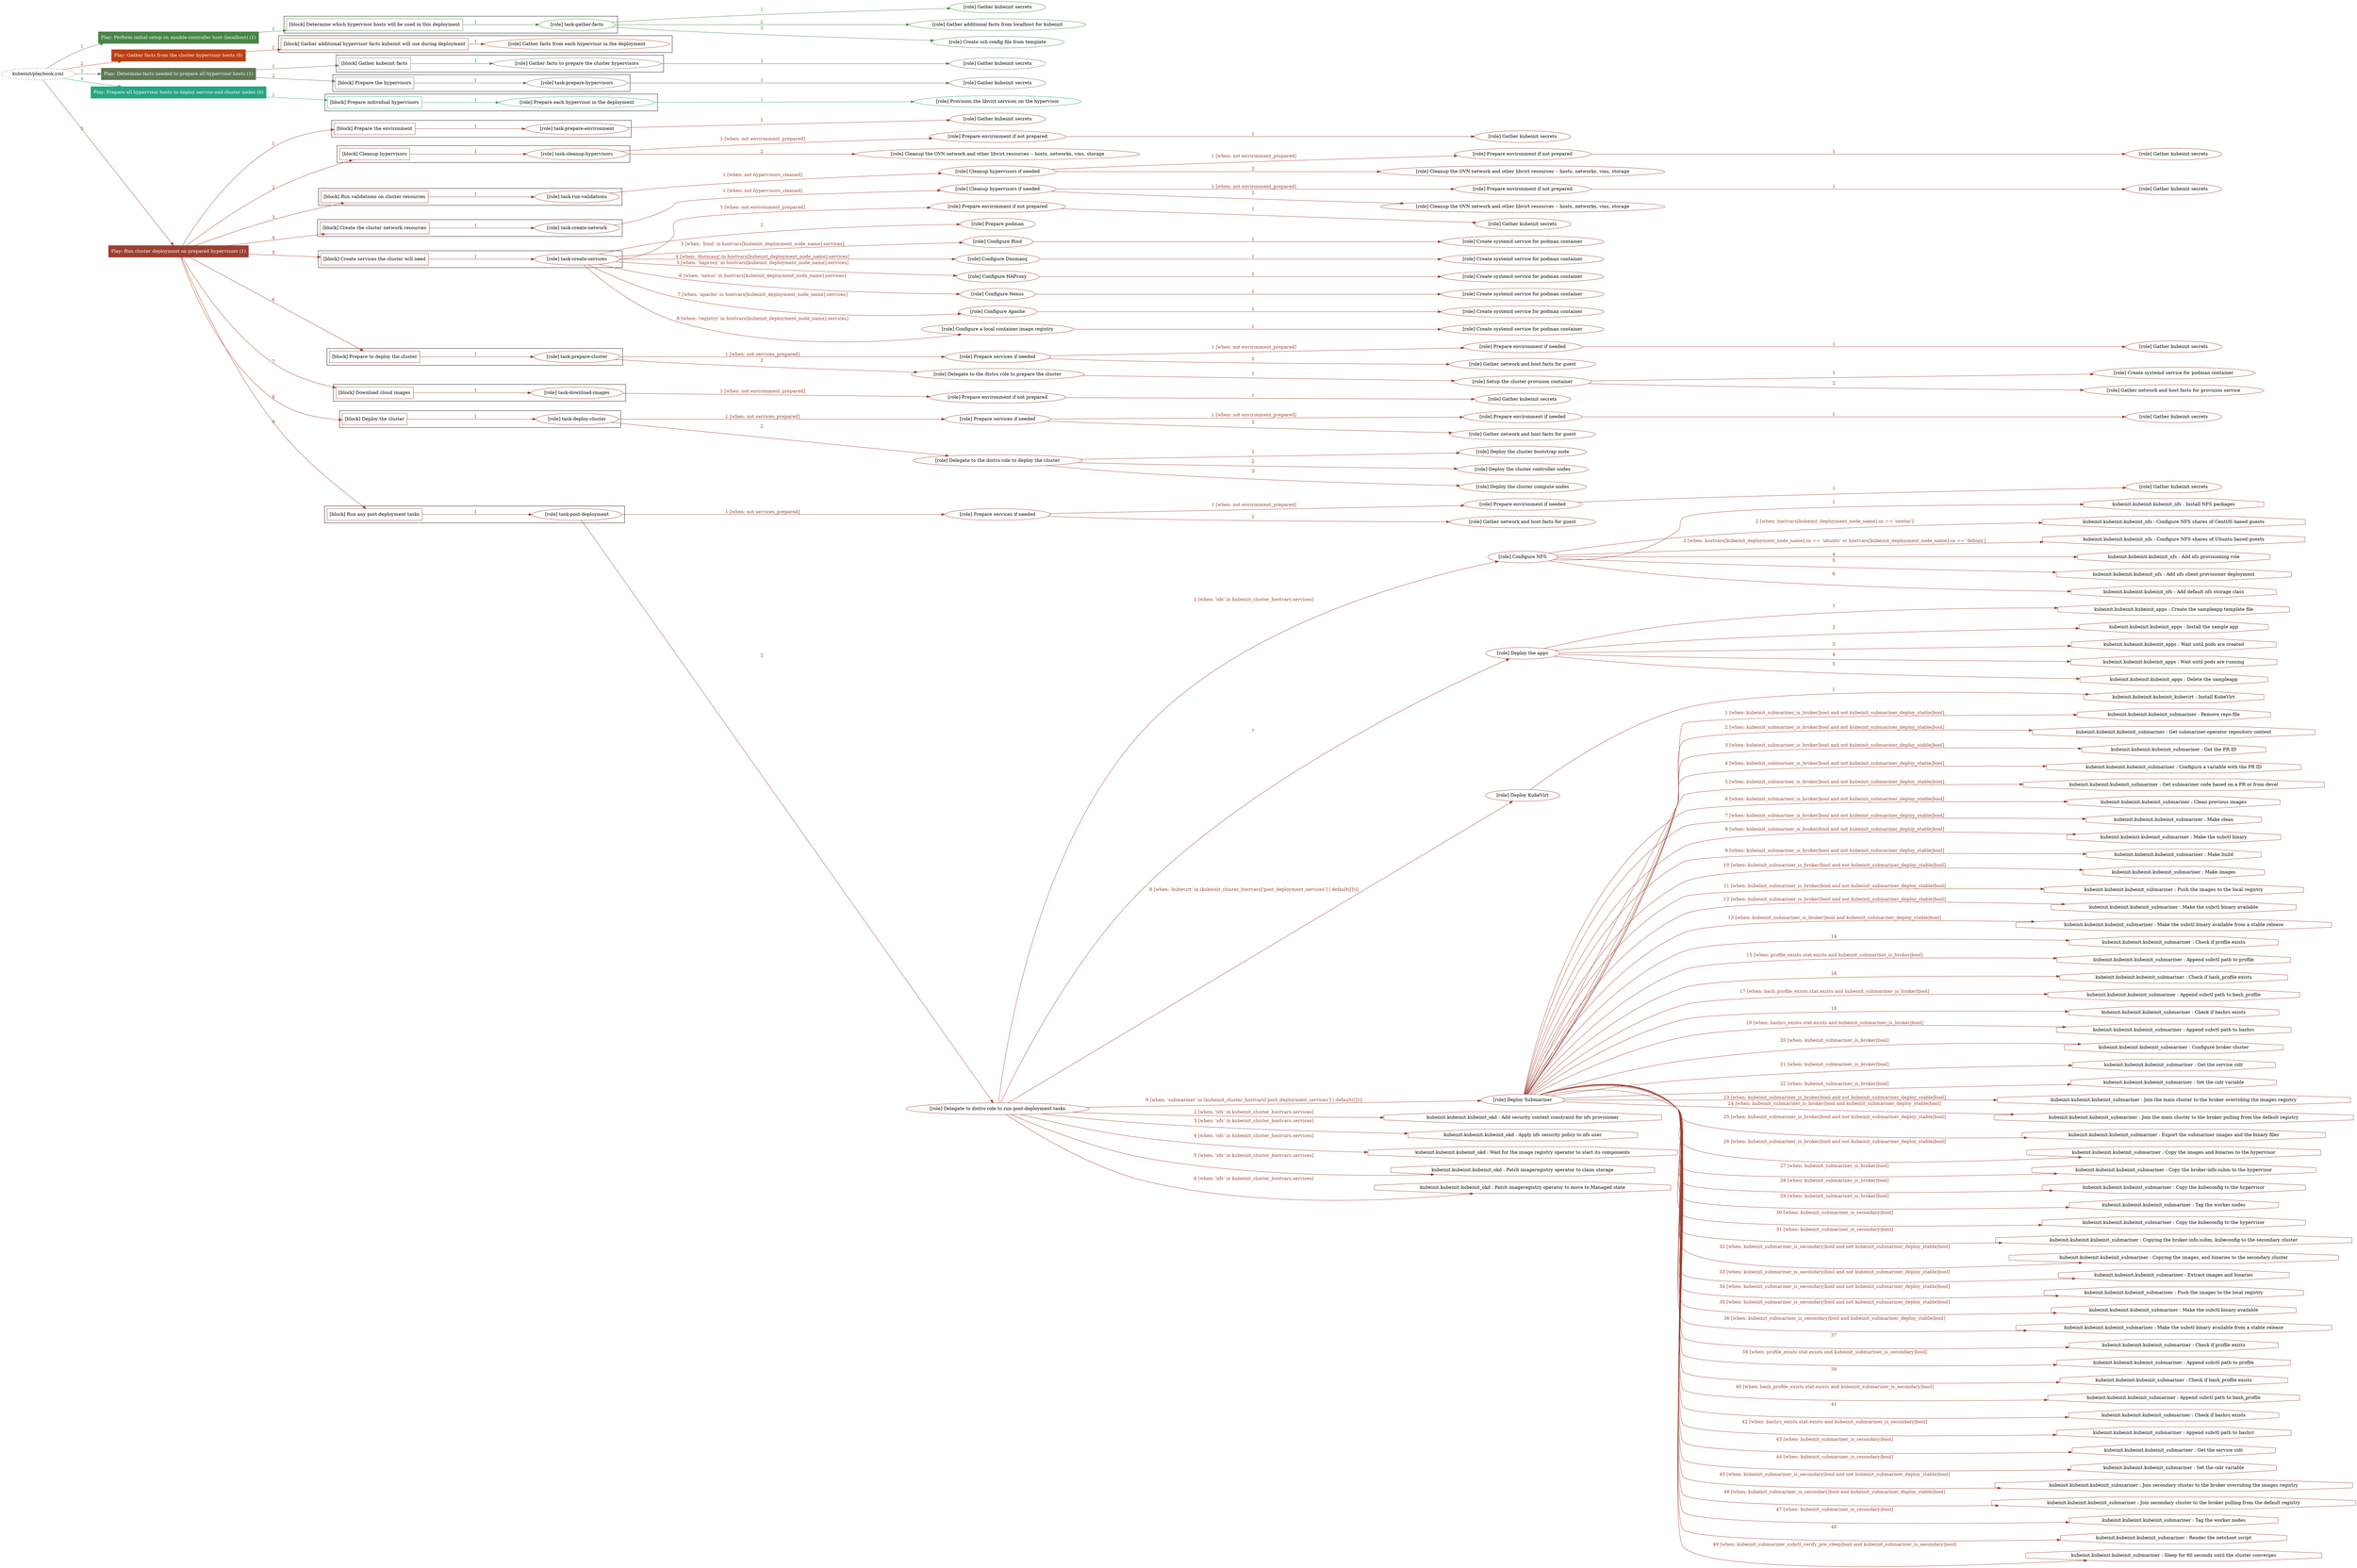 digraph {
	graph [concentrate=true ordering=in rankdir=LR ratio=fill]
	edge [esep=5 sep=10]
	"kubeinit/playbook.yml" [URL="/home/runner/work/kubeinit/kubeinit/kubeinit/playbook.yml" id=playbook_3489c7a6 style=dotted]
	play_e71a062c [label="Play: Perform initial setup on ansible-controller host (localhost) (1)" URL="/home/runner/work/kubeinit/kubeinit/kubeinit/playbook.yml" color="#478548" fontcolor="#ffffff" id=play_e71a062c shape=box style=filled tooltip=localhost]
	"kubeinit/playbook.yml" -> play_e71a062c [label="1 " color="#478548" fontcolor="#478548" id=edge_d62d095f labeltooltip="1 " tooltip="1 "]
	subgraph "Gather kubeinit secrets" {
		role_e94050be [label="[role] Gather kubeinit secrets" URL="/home/runner/.ansible/collections/ansible_collections/kubeinit/kubeinit/roles/kubeinit_prepare/tasks/build_hypervisors_group.yml" color="#478548" id=role_e94050be tooltip="Gather kubeinit secrets"]
	}
	subgraph "Gather additional facts from localhost for kubeinit" {
		role_87df36d8 [label="[role] Gather additional facts from localhost for kubeinit" URL="/home/runner/.ansible/collections/ansible_collections/kubeinit/kubeinit/roles/kubeinit_prepare/tasks/build_hypervisors_group.yml" color="#478548" id=role_87df36d8 tooltip="Gather additional facts from localhost for kubeinit"]
	}
	subgraph "Create ssh config file from template" {
		role_318a23bf [label="[role] Create ssh config file from template" URL="/home/runner/.ansible/collections/ansible_collections/kubeinit/kubeinit/roles/kubeinit_prepare/tasks/build_hypervisors_group.yml" color="#478548" id=role_318a23bf tooltip="Create ssh config file from template"]
	}
	subgraph "task-gather-facts" {
		role_8273d7bb [label="[role] task-gather-facts" URL="/home/runner/work/kubeinit/kubeinit/kubeinit/playbook.yml" color="#478548" id=role_8273d7bb tooltip="task-gather-facts"]
		role_8273d7bb -> role_e94050be [label="1 " color="#478548" fontcolor="#478548" id=edge_44316676 labeltooltip="1 " tooltip="1 "]
		role_8273d7bb -> role_87df36d8 [label="2 " color="#478548" fontcolor="#478548" id=edge_c3d4c31b labeltooltip="2 " tooltip="2 "]
		role_8273d7bb -> role_318a23bf [label="3 " color="#478548" fontcolor="#478548" id=edge_dd0ce2c8 labeltooltip="3 " tooltip="3 "]
	}
	subgraph "Play: Perform initial setup on ansible-controller host (localhost) (1)" {
		play_e71a062c -> block_7868b064 [label=1 color="#478548" fontcolor="#478548" id=edge_e48f917d labeltooltip=1 tooltip=1]
		subgraph cluster_block_7868b064 {
			block_7868b064 [label="[block] Determine which hypervisor hosts will be used in this deployment" URL="/home/runner/work/kubeinit/kubeinit/kubeinit/playbook.yml" color="#478548" id=block_7868b064 labeltooltip="Determine which hypervisor hosts will be used in this deployment" shape=box tooltip="Determine which hypervisor hosts will be used in this deployment"]
			block_7868b064 -> role_8273d7bb [label="1 " color="#478548" fontcolor="#478548" id=edge_8ef90e98 labeltooltip="1 " tooltip="1 "]
		}
	}
	play_1287af4a [label="Play: Gather facts from the cluster hypervisor hosts (0)" URL="/home/runner/work/kubeinit/kubeinit/kubeinit/playbook.yml" color="#ba3f12" fontcolor="#ffffff" id=play_1287af4a shape=box style=filled tooltip="Play: Gather facts from the cluster hypervisor hosts (0)"]
	"kubeinit/playbook.yml" -> play_1287af4a [label="2 " color="#ba3f12" fontcolor="#ba3f12" id=edge_84d62f2a labeltooltip="2 " tooltip="2 "]
	subgraph "Gather facts from each hypervisor in the deployment" {
		role_80231b1c [label="[role] Gather facts from each hypervisor in the deployment" URL="/home/runner/work/kubeinit/kubeinit/kubeinit/playbook.yml" color="#ba3f12" id=role_80231b1c tooltip="Gather facts from each hypervisor in the deployment"]
	}
	subgraph "Play: Gather facts from the cluster hypervisor hosts (0)" {
		play_1287af4a -> block_663f309e [label=1 color="#ba3f12" fontcolor="#ba3f12" id=edge_435026da labeltooltip=1 tooltip=1]
		subgraph cluster_block_663f309e {
			block_663f309e [label="[block] Gather additional hypervisor facts kubeinit will use during deployment" URL="/home/runner/work/kubeinit/kubeinit/kubeinit/playbook.yml" color="#ba3f12" id=block_663f309e labeltooltip="Gather additional hypervisor facts kubeinit will use during deployment" shape=box tooltip="Gather additional hypervisor facts kubeinit will use during deployment"]
			block_663f309e -> role_80231b1c [label="1 " color="#ba3f12" fontcolor="#ba3f12" id=edge_19e897cb labeltooltip="1 " tooltip="1 "]
		}
	}
	play_5ad6a39b [label="Play: Determine facts needed to prepare all hypervisor hosts (1)" URL="/home/runner/work/kubeinit/kubeinit/kubeinit/playbook.yml" color="#607854" fontcolor="#ffffff" id=play_5ad6a39b shape=box style=filled tooltip=localhost]
	"kubeinit/playbook.yml" -> play_5ad6a39b [label="3 " color="#607854" fontcolor="#607854" id=edge_f4919215 labeltooltip="3 " tooltip="3 "]
	subgraph "Gather kubeinit secrets" {
		role_9dbdbc10 [label="[role] Gather kubeinit secrets" URL="/home/runner/.ansible/collections/ansible_collections/kubeinit/kubeinit/roles/kubeinit_prepare/tasks/gather_kubeinit_facts.yml" color="#607854" id=role_9dbdbc10 tooltip="Gather kubeinit secrets"]
	}
	subgraph "Gather facts to prepare the cluster hypervisors" {
		role_30f61920 [label="[role] Gather facts to prepare the cluster hypervisors" URL="/home/runner/work/kubeinit/kubeinit/kubeinit/playbook.yml" color="#607854" id=role_30f61920 tooltip="Gather facts to prepare the cluster hypervisors"]
		role_30f61920 -> role_9dbdbc10 [label="1 " color="#607854" fontcolor="#607854" id=edge_fe1c97c5 labeltooltip="1 " tooltip="1 "]
	}
	subgraph "Gather kubeinit secrets" {
		role_952339ef [label="[role] Gather kubeinit secrets" URL="/home/runner/.ansible/collections/ansible_collections/kubeinit/kubeinit/roles/kubeinit_prepare/tasks/gather_kubeinit_facts.yml" color="#607854" id=role_952339ef tooltip="Gather kubeinit secrets"]
	}
	subgraph "task-prepare-hypervisors" {
		role_cca48a93 [label="[role] task-prepare-hypervisors" URL="/home/runner/work/kubeinit/kubeinit/kubeinit/playbook.yml" color="#607854" id=role_cca48a93 tooltip="task-prepare-hypervisors"]
		role_cca48a93 -> role_952339ef [label="1 " color="#607854" fontcolor="#607854" id=edge_be03c4ea labeltooltip="1 " tooltip="1 "]
	}
	subgraph "Play: Determine facts needed to prepare all hypervisor hosts (1)" {
		play_5ad6a39b -> block_3ae406ee [label=1 color="#607854" fontcolor="#607854" id=edge_9e66c266 labeltooltip=1 tooltip=1]
		subgraph cluster_block_3ae406ee {
			block_3ae406ee [label="[block] Gather kubeinit facts" URL="/home/runner/work/kubeinit/kubeinit/kubeinit/playbook.yml" color="#607854" id=block_3ae406ee labeltooltip="Gather kubeinit facts" shape=box tooltip="Gather kubeinit facts"]
			block_3ae406ee -> role_30f61920 [label="1 " color="#607854" fontcolor="#607854" id=edge_d58fefe8 labeltooltip="1 " tooltip="1 "]
		}
		play_5ad6a39b -> block_d8528081 [label=2 color="#607854" fontcolor="#607854" id=edge_036245b4 labeltooltip=2 tooltip=2]
		subgraph cluster_block_d8528081 {
			block_d8528081 [label="[block] Prepare the hypervisors" URL="/home/runner/work/kubeinit/kubeinit/kubeinit/playbook.yml" color="#607854" id=block_d8528081 labeltooltip="Prepare the hypervisors" shape=box tooltip="Prepare the hypervisors"]
			block_d8528081 -> role_cca48a93 [label="1 " color="#607854" fontcolor="#607854" id=edge_4988ef71 labeltooltip="1 " tooltip="1 "]
		}
	}
	play_fde9d0eb [label="Play: Prepare all hypervisor hosts to deploy service and cluster nodes (0)" URL="/home/runner/work/kubeinit/kubeinit/kubeinit/playbook.yml" color="#26a682" fontcolor="#ffffff" id=play_fde9d0eb shape=box style=filled tooltip="Play: Prepare all hypervisor hosts to deploy service and cluster nodes (0)"]
	"kubeinit/playbook.yml" -> play_fde9d0eb [label="4 " color="#26a682" fontcolor="#26a682" id=edge_f3d7aef3 labeltooltip="4 " tooltip="4 "]
	subgraph "Provision the libvirt services on the hypervisor" {
		role_b5b06cf3 [label="[role] Provision the libvirt services on the hypervisor" URL="/home/runner/.ansible/collections/ansible_collections/kubeinit/kubeinit/roles/kubeinit_prepare/tasks/prepare_hypervisor.yml" color="#26a682" id=role_b5b06cf3 tooltip="Provision the libvirt services on the hypervisor"]
	}
	subgraph "Prepare each hypervisor in the deployment" {
		role_1384ffb5 [label="[role] Prepare each hypervisor in the deployment" URL="/home/runner/work/kubeinit/kubeinit/kubeinit/playbook.yml" color="#26a682" id=role_1384ffb5 tooltip="Prepare each hypervisor in the deployment"]
		role_1384ffb5 -> role_b5b06cf3 [label="1 " color="#26a682" fontcolor="#26a682" id=edge_3df8f66b labeltooltip="1 " tooltip="1 "]
	}
	subgraph "Play: Prepare all hypervisor hosts to deploy service and cluster nodes (0)" {
		play_fde9d0eb -> block_dfb66829 [label=1 color="#26a682" fontcolor="#26a682" id=edge_417f4835 labeltooltip=1 tooltip=1]
		subgraph cluster_block_dfb66829 {
			block_dfb66829 [label="[block] Prepare individual hypervisors" URL="/home/runner/work/kubeinit/kubeinit/kubeinit/playbook.yml" color="#26a682" id=block_dfb66829 labeltooltip="Prepare individual hypervisors" shape=box tooltip="Prepare individual hypervisors"]
			block_dfb66829 -> role_1384ffb5 [label="1 " color="#26a682" fontcolor="#26a682" id=edge_f89fc0b8 labeltooltip="1 " tooltip="1 "]
		}
	}
	play_0013a15b [label="Play: Run cluster deployment on prepared hypervisors (1)" URL="/home/runner/work/kubeinit/kubeinit/kubeinit/playbook.yml" color="#9b3f31" fontcolor="#ffffff" id=play_0013a15b shape=box style=filled tooltip=localhost]
	"kubeinit/playbook.yml" -> play_0013a15b [label="5 " color="#9b3f31" fontcolor="#9b3f31" id=edge_f32d5981 labeltooltip="5 " tooltip="5 "]
	subgraph "Gather kubeinit secrets" {
		role_e75f1be8 [label="[role] Gather kubeinit secrets" URL="/home/runner/.ansible/collections/ansible_collections/kubeinit/kubeinit/roles/kubeinit_prepare/tasks/gather_kubeinit_facts.yml" color="#9b3f31" id=role_e75f1be8 tooltip="Gather kubeinit secrets"]
	}
	subgraph "task-prepare-environment" {
		role_dc5d9c44 [label="[role] task-prepare-environment" URL="/home/runner/work/kubeinit/kubeinit/kubeinit/playbook.yml" color="#9b3f31" id=role_dc5d9c44 tooltip="task-prepare-environment"]
		role_dc5d9c44 -> role_e75f1be8 [label="1 " color="#9b3f31" fontcolor="#9b3f31" id=edge_d19bd252 labeltooltip="1 " tooltip="1 "]
	}
	subgraph "Gather kubeinit secrets" {
		role_74017c98 [label="[role] Gather kubeinit secrets" URL="/home/runner/.ansible/collections/ansible_collections/kubeinit/kubeinit/roles/kubeinit_prepare/tasks/gather_kubeinit_facts.yml" color="#9b3f31" id=role_74017c98 tooltip="Gather kubeinit secrets"]
	}
	subgraph "Prepare environment if not prepared" {
		role_7004b130 [label="[role] Prepare environment if not prepared" URL="/home/runner/.ansible/collections/ansible_collections/kubeinit/kubeinit/roles/kubeinit_prepare/tasks/cleanup_hypervisors.yml" color="#9b3f31" id=role_7004b130 tooltip="Prepare environment if not prepared"]
		role_7004b130 -> role_74017c98 [label="1 " color="#9b3f31" fontcolor="#9b3f31" id=edge_5cc1e1e7 labeltooltip="1 " tooltip="1 "]
	}
	subgraph "Cleanup the OVN network and other libvirt resources -- hosts, networks, vms, storage" {
		role_f7a7e596 [label="[role] Cleanup the OVN network and other libvirt resources -- hosts, networks, vms, storage" URL="/home/runner/.ansible/collections/ansible_collections/kubeinit/kubeinit/roles/kubeinit_prepare/tasks/cleanup_hypervisors.yml" color="#9b3f31" id=role_f7a7e596 tooltip="Cleanup the OVN network and other libvirt resources -- hosts, networks, vms, storage"]
	}
	subgraph "task-cleanup-hypervisors" {
		role_08897310 [label="[role] task-cleanup-hypervisors" URL="/home/runner/work/kubeinit/kubeinit/kubeinit/playbook.yml" color="#9b3f31" id=role_08897310 tooltip="task-cleanup-hypervisors"]
		role_08897310 -> role_7004b130 [label="1 [when: not environment_prepared]" color="#9b3f31" fontcolor="#9b3f31" id=edge_ad49461e labeltooltip="1 [when: not environment_prepared]" tooltip="1 [when: not environment_prepared]"]
		role_08897310 -> role_f7a7e596 [label="2 " color="#9b3f31" fontcolor="#9b3f31" id=edge_9f970c85 labeltooltip="2 " tooltip="2 "]
	}
	subgraph "Gather kubeinit secrets" {
		role_b9e430e9 [label="[role] Gather kubeinit secrets" URL="/home/runner/.ansible/collections/ansible_collections/kubeinit/kubeinit/roles/kubeinit_prepare/tasks/gather_kubeinit_facts.yml" color="#9b3f31" id=role_b9e430e9 tooltip="Gather kubeinit secrets"]
	}
	subgraph "Prepare environment if not prepared" {
		role_c5d11db0 [label="[role] Prepare environment if not prepared" URL="/home/runner/.ansible/collections/ansible_collections/kubeinit/kubeinit/roles/kubeinit_prepare/tasks/cleanup_hypervisors.yml" color="#9b3f31" id=role_c5d11db0 tooltip="Prepare environment if not prepared"]
		role_c5d11db0 -> role_b9e430e9 [label="1 " color="#9b3f31" fontcolor="#9b3f31" id=edge_dddd78dd labeltooltip="1 " tooltip="1 "]
	}
	subgraph "Cleanup the OVN network and other libvirt resources -- hosts, networks, vms, storage" {
		role_8b25bf9c [label="[role] Cleanup the OVN network and other libvirt resources -- hosts, networks, vms, storage" URL="/home/runner/.ansible/collections/ansible_collections/kubeinit/kubeinit/roles/kubeinit_prepare/tasks/cleanup_hypervisors.yml" color="#9b3f31" id=role_8b25bf9c tooltip="Cleanup the OVN network and other libvirt resources -- hosts, networks, vms, storage"]
	}
	subgraph "Cleanup hypervisors if needed" {
		role_f1b491e0 [label="[role] Cleanup hypervisors if needed" URL="/home/runner/.ansible/collections/ansible_collections/kubeinit/kubeinit/roles/kubeinit_validations/tasks/main.yml" color="#9b3f31" id=role_f1b491e0 tooltip="Cleanup hypervisors if needed"]
		role_f1b491e0 -> role_c5d11db0 [label="1 [when: not environment_prepared]" color="#9b3f31" fontcolor="#9b3f31" id=edge_af8ceddc labeltooltip="1 [when: not environment_prepared]" tooltip="1 [when: not environment_prepared]"]
		role_f1b491e0 -> role_8b25bf9c [label="2 " color="#9b3f31" fontcolor="#9b3f31" id=edge_236e23e6 labeltooltip="2 " tooltip="2 "]
	}
	subgraph "task-run-validations" {
		role_2388c4f6 [label="[role] task-run-validations" URL="/home/runner/work/kubeinit/kubeinit/kubeinit/playbook.yml" color="#9b3f31" id=role_2388c4f6 tooltip="task-run-validations"]
		role_2388c4f6 -> role_f1b491e0 [label="1 [when: not hypervisors_cleaned]" color="#9b3f31" fontcolor="#9b3f31" id=edge_fcfc579d labeltooltip="1 [when: not hypervisors_cleaned]" tooltip="1 [when: not hypervisors_cleaned]"]
	}
	subgraph "Gather kubeinit secrets" {
		role_d1a89da6 [label="[role] Gather kubeinit secrets" URL="/home/runner/.ansible/collections/ansible_collections/kubeinit/kubeinit/roles/kubeinit_prepare/tasks/gather_kubeinit_facts.yml" color="#9b3f31" id=role_d1a89da6 tooltip="Gather kubeinit secrets"]
	}
	subgraph "Prepare environment if not prepared" {
		role_9ff9ab92 [label="[role] Prepare environment if not prepared" URL="/home/runner/.ansible/collections/ansible_collections/kubeinit/kubeinit/roles/kubeinit_prepare/tasks/cleanup_hypervisors.yml" color="#9b3f31" id=role_9ff9ab92 tooltip="Prepare environment if not prepared"]
		role_9ff9ab92 -> role_d1a89da6 [label="1 " color="#9b3f31" fontcolor="#9b3f31" id=edge_2b2d326f labeltooltip="1 " tooltip="1 "]
	}
	subgraph "Cleanup the OVN network and other libvirt resources -- hosts, networks, vms, storage" {
		role_52da17b3 [label="[role] Cleanup the OVN network and other libvirt resources -- hosts, networks, vms, storage" URL="/home/runner/.ansible/collections/ansible_collections/kubeinit/kubeinit/roles/kubeinit_prepare/tasks/cleanup_hypervisors.yml" color="#9b3f31" id=role_52da17b3 tooltip="Cleanup the OVN network and other libvirt resources -- hosts, networks, vms, storage"]
	}
	subgraph "Cleanup hypervisors if needed" {
		role_056170c8 [label="[role] Cleanup hypervisors if needed" URL="/home/runner/.ansible/collections/ansible_collections/kubeinit/kubeinit/roles/kubeinit_libvirt/tasks/create_network.yml" color="#9b3f31" id=role_056170c8 tooltip="Cleanup hypervisors if needed"]
		role_056170c8 -> role_9ff9ab92 [label="1 [when: not environment_prepared]" color="#9b3f31" fontcolor="#9b3f31" id=edge_5a8567c0 labeltooltip="1 [when: not environment_prepared]" tooltip="1 [when: not environment_prepared]"]
		role_056170c8 -> role_52da17b3 [label="2 " color="#9b3f31" fontcolor="#9b3f31" id=edge_472af1cb labeltooltip="2 " tooltip="2 "]
	}
	subgraph "task-create-network" {
		role_993b6833 [label="[role] task-create-network" URL="/home/runner/work/kubeinit/kubeinit/kubeinit/playbook.yml" color="#9b3f31" id=role_993b6833 tooltip="task-create-network"]
		role_993b6833 -> role_056170c8 [label="1 [when: not hypervisors_cleaned]" color="#9b3f31" fontcolor="#9b3f31" id=edge_cab1f8b9 labeltooltip="1 [when: not hypervisors_cleaned]" tooltip="1 [when: not hypervisors_cleaned]"]
	}
	subgraph "Gather kubeinit secrets" {
		role_8987f3bb [label="[role] Gather kubeinit secrets" URL="/home/runner/.ansible/collections/ansible_collections/kubeinit/kubeinit/roles/kubeinit_prepare/tasks/gather_kubeinit_facts.yml" color="#9b3f31" id=role_8987f3bb tooltip="Gather kubeinit secrets"]
	}
	subgraph "Prepare environment if not prepared" {
		role_07b70917 [label="[role] Prepare environment if not prepared" URL="/home/runner/.ansible/collections/ansible_collections/kubeinit/kubeinit/roles/kubeinit_services/tasks/main.yml" color="#9b3f31" id=role_07b70917 tooltip="Prepare environment if not prepared"]
		role_07b70917 -> role_8987f3bb [label="1 " color="#9b3f31" fontcolor="#9b3f31" id=edge_0cf7d7b8 labeltooltip="1 " tooltip="1 "]
	}
	subgraph "Prepare podman" {
		role_726edfc6 [label="[role] Prepare podman" URL="/home/runner/.ansible/collections/ansible_collections/kubeinit/kubeinit/roles/kubeinit_services/tasks/00_create_service_pod.yml" color="#9b3f31" id=role_726edfc6 tooltip="Prepare podman"]
	}
	subgraph "Create systemd service for podman container" {
		role_0082ca27 [label="[role] Create systemd service for podman container" URL="/home/runner/.ansible/collections/ansible_collections/kubeinit/kubeinit/roles/kubeinit_bind/tasks/main.yml" color="#9b3f31" id=role_0082ca27 tooltip="Create systemd service for podman container"]
	}
	subgraph "Configure Bind" {
		role_edff2de6 [label="[role] Configure Bind" URL="/home/runner/.ansible/collections/ansible_collections/kubeinit/kubeinit/roles/kubeinit_services/tasks/start_services_containers.yml" color="#9b3f31" id=role_edff2de6 tooltip="Configure Bind"]
		role_edff2de6 -> role_0082ca27 [label="1 " color="#9b3f31" fontcolor="#9b3f31" id=edge_dfd21808 labeltooltip="1 " tooltip="1 "]
	}
	subgraph "Create systemd service for podman container" {
		role_39109cd7 [label="[role] Create systemd service for podman container" URL="/home/runner/.ansible/collections/ansible_collections/kubeinit/kubeinit/roles/kubeinit_dnsmasq/tasks/main.yml" color="#9b3f31" id=role_39109cd7 tooltip="Create systemd service for podman container"]
	}
	subgraph "Configure Dnsmasq" {
		role_1a1f80b5 [label="[role] Configure Dnsmasq" URL="/home/runner/.ansible/collections/ansible_collections/kubeinit/kubeinit/roles/kubeinit_services/tasks/start_services_containers.yml" color="#9b3f31" id=role_1a1f80b5 tooltip="Configure Dnsmasq"]
		role_1a1f80b5 -> role_39109cd7 [label="1 " color="#9b3f31" fontcolor="#9b3f31" id=edge_2110fa68 labeltooltip="1 " tooltip="1 "]
	}
	subgraph "Create systemd service for podman container" {
		role_f20f9d21 [label="[role] Create systemd service for podman container" URL="/home/runner/.ansible/collections/ansible_collections/kubeinit/kubeinit/roles/kubeinit_haproxy/tasks/main.yml" color="#9b3f31" id=role_f20f9d21 tooltip="Create systemd service for podman container"]
	}
	subgraph "Configure HAProxy" {
		role_f374f57d [label="[role] Configure HAProxy" URL="/home/runner/.ansible/collections/ansible_collections/kubeinit/kubeinit/roles/kubeinit_services/tasks/start_services_containers.yml" color="#9b3f31" id=role_f374f57d tooltip="Configure HAProxy"]
		role_f374f57d -> role_f20f9d21 [label="1 " color="#9b3f31" fontcolor="#9b3f31" id=edge_47436ce6 labeltooltip="1 " tooltip="1 "]
	}
	subgraph "Create systemd service for podman container" {
		role_a69b8c67 [label="[role] Create systemd service for podman container" URL="/home/runner/.ansible/collections/ansible_collections/kubeinit/kubeinit/roles/kubeinit_nexus/tasks/main.yml" color="#9b3f31" id=role_a69b8c67 tooltip="Create systemd service for podman container"]
	}
	subgraph "Configure Nexus" {
		role_15ada0ed [label="[role] Configure Nexus" URL="/home/runner/.ansible/collections/ansible_collections/kubeinit/kubeinit/roles/kubeinit_services/tasks/start_services_containers.yml" color="#9b3f31" id=role_15ada0ed tooltip="Configure Nexus"]
		role_15ada0ed -> role_a69b8c67 [label="1 " color="#9b3f31" fontcolor="#9b3f31" id=edge_48dc5f03 labeltooltip="1 " tooltip="1 "]
	}
	subgraph "Create systemd service for podman container" {
		role_85df6ad3 [label="[role] Create systemd service for podman container" URL="/home/runner/.ansible/collections/ansible_collections/kubeinit/kubeinit/roles/kubeinit_apache/tasks/main.yml" color="#9b3f31" id=role_85df6ad3 tooltip="Create systemd service for podman container"]
	}
	subgraph "Configure Apache" {
		role_01b91ed4 [label="[role] Configure Apache" URL="/home/runner/.ansible/collections/ansible_collections/kubeinit/kubeinit/roles/kubeinit_services/tasks/start_services_containers.yml" color="#9b3f31" id=role_01b91ed4 tooltip="Configure Apache"]
		role_01b91ed4 -> role_85df6ad3 [label="1 " color="#9b3f31" fontcolor="#9b3f31" id=edge_2fefc608 labeltooltip="1 " tooltip="1 "]
	}
	subgraph "Create systemd service for podman container" {
		role_9999d57c [label="[role] Create systemd service for podman container" URL="/home/runner/.ansible/collections/ansible_collections/kubeinit/kubeinit/roles/kubeinit_registry/tasks/main.yml" color="#9b3f31" id=role_9999d57c tooltip="Create systemd service for podman container"]
	}
	subgraph "Configure a local container image registry" {
		role_5ffc0f4c [label="[role] Configure a local container image registry" URL="/home/runner/.ansible/collections/ansible_collections/kubeinit/kubeinit/roles/kubeinit_services/tasks/start_services_containers.yml" color="#9b3f31" id=role_5ffc0f4c tooltip="Configure a local container image registry"]
		role_5ffc0f4c -> role_9999d57c [label="1 " color="#9b3f31" fontcolor="#9b3f31" id=edge_4f96b41d labeltooltip="1 " tooltip="1 "]
	}
	subgraph "task-create-services" {
		role_7c987953 [label="[role] task-create-services" URL="/home/runner/work/kubeinit/kubeinit/kubeinit/playbook.yml" color="#9b3f31" id=role_7c987953 tooltip="task-create-services"]
		role_7c987953 -> role_07b70917 [label="1 [when: not environment_prepared]" color="#9b3f31" fontcolor="#9b3f31" id=edge_3d9422b8 labeltooltip="1 [when: not environment_prepared]" tooltip="1 [when: not environment_prepared]"]
		role_7c987953 -> role_726edfc6 [label="2 " color="#9b3f31" fontcolor="#9b3f31" id=edge_50a3d118 labeltooltip="2 " tooltip="2 "]
		role_7c987953 -> role_edff2de6 [label="3 [when: 'bind' in hostvars[kubeinit_deployment_node_name].services]" color="#9b3f31" fontcolor="#9b3f31" id=edge_098162ea labeltooltip="3 [when: 'bind' in hostvars[kubeinit_deployment_node_name].services]" tooltip="3 [when: 'bind' in hostvars[kubeinit_deployment_node_name].services]"]
		role_7c987953 -> role_1a1f80b5 [label="4 [when: 'dnsmasq' in hostvars[kubeinit_deployment_node_name].services]" color="#9b3f31" fontcolor="#9b3f31" id=edge_bebb6dd9 labeltooltip="4 [when: 'dnsmasq' in hostvars[kubeinit_deployment_node_name].services]" tooltip="4 [when: 'dnsmasq' in hostvars[kubeinit_deployment_node_name].services]"]
		role_7c987953 -> role_f374f57d [label="5 [when: 'haproxy' in hostvars[kubeinit_deployment_node_name].services]" color="#9b3f31" fontcolor="#9b3f31" id=edge_e8f55382 labeltooltip="5 [when: 'haproxy' in hostvars[kubeinit_deployment_node_name].services]" tooltip="5 [when: 'haproxy' in hostvars[kubeinit_deployment_node_name].services]"]
		role_7c987953 -> role_15ada0ed [label="6 [when: 'nexus' in hostvars[kubeinit_deployment_node_name].services]" color="#9b3f31" fontcolor="#9b3f31" id=edge_f872269f labeltooltip="6 [when: 'nexus' in hostvars[kubeinit_deployment_node_name].services]" tooltip="6 [when: 'nexus' in hostvars[kubeinit_deployment_node_name].services]"]
		role_7c987953 -> role_01b91ed4 [label="7 [when: 'apache' in hostvars[kubeinit_deployment_node_name].services]" color="#9b3f31" fontcolor="#9b3f31" id=edge_60ffc490 labeltooltip="7 [when: 'apache' in hostvars[kubeinit_deployment_node_name].services]" tooltip="7 [when: 'apache' in hostvars[kubeinit_deployment_node_name].services]"]
		role_7c987953 -> role_5ffc0f4c [label="8 [when: 'registry' in hostvars[kubeinit_deployment_node_name].services]" color="#9b3f31" fontcolor="#9b3f31" id=edge_626be387 labeltooltip="8 [when: 'registry' in hostvars[kubeinit_deployment_node_name].services]" tooltip="8 [when: 'registry' in hostvars[kubeinit_deployment_node_name].services]"]
	}
	subgraph "Gather kubeinit secrets" {
		role_94c9d57f [label="[role] Gather kubeinit secrets" URL="/home/runner/.ansible/collections/ansible_collections/kubeinit/kubeinit/roles/kubeinit_prepare/tasks/gather_kubeinit_facts.yml" color="#9b3f31" id=role_94c9d57f tooltip="Gather kubeinit secrets"]
	}
	subgraph "Prepare environment if needed" {
		role_5d5d3826 [label="[role] Prepare environment if needed" URL="/home/runner/.ansible/collections/ansible_collections/kubeinit/kubeinit/roles/kubeinit_services/tasks/prepare_services.yml" color="#9b3f31" id=role_5d5d3826 tooltip="Prepare environment if needed"]
		role_5d5d3826 -> role_94c9d57f [label="1 " color="#9b3f31" fontcolor="#9b3f31" id=edge_7c4c3ae3 labeltooltip="1 " tooltip="1 "]
	}
	subgraph "Gather network and host facts for guest" {
		role_1f28b6e6 [label="[role] Gather network and host facts for guest" URL="/home/runner/.ansible/collections/ansible_collections/kubeinit/kubeinit/roles/kubeinit_services/tasks/prepare_services.yml" color="#9b3f31" id=role_1f28b6e6 tooltip="Gather network and host facts for guest"]
	}
	subgraph "Prepare services if needed" {
		role_d828631f [label="[role] Prepare services if needed" URL="/home/runner/.ansible/collections/ansible_collections/kubeinit/kubeinit/roles/kubeinit_prepare/tasks/prepare_cluster.yml" color="#9b3f31" id=role_d828631f tooltip="Prepare services if needed"]
		role_d828631f -> role_5d5d3826 [label="1 [when: not environment_prepared]" color="#9b3f31" fontcolor="#9b3f31" id=edge_00955524 labeltooltip="1 [when: not environment_prepared]" tooltip="1 [when: not environment_prepared]"]
		role_d828631f -> role_1f28b6e6 [label="2 " color="#9b3f31" fontcolor="#9b3f31" id=edge_63679551 labeltooltip="2 " tooltip="2 "]
	}
	subgraph "Create systemd service for podman container" {
		role_3e33b46b [label="[role] Create systemd service for podman container" URL="/home/runner/.ansible/collections/ansible_collections/kubeinit/kubeinit/roles/kubeinit_services/tasks/create_provision_container.yml" color="#9b3f31" id=role_3e33b46b tooltip="Create systemd service for podman container"]
	}
	subgraph "Gather network and host facts for provision service" {
		role_957c5e31 [label="[role] Gather network and host facts for provision service" URL="/home/runner/.ansible/collections/ansible_collections/kubeinit/kubeinit/roles/kubeinit_services/tasks/create_provision_container.yml" color="#9b3f31" id=role_957c5e31 tooltip="Gather network and host facts for provision service"]
	}
	subgraph "Setup the cluster provision container" {
		role_7b7ae18e [label="[role] Setup the cluster provision container" URL="/home/runner/.ansible/collections/ansible_collections/kubeinit/kubeinit/roles/kubeinit_okd/tasks/prepare_cluster.yml" color="#9b3f31" id=role_7b7ae18e tooltip="Setup the cluster provision container"]
		role_7b7ae18e -> role_3e33b46b [label="1 " color="#9b3f31" fontcolor="#9b3f31" id=edge_d9e0197c labeltooltip="1 " tooltip="1 "]
		role_7b7ae18e -> role_957c5e31 [label="2 " color="#9b3f31" fontcolor="#9b3f31" id=edge_ee6a3c4a labeltooltip="2 " tooltip="2 "]
	}
	subgraph "Delegate to the distro role to prepare the cluster" {
		role_bd6f7d52 [label="[role] Delegate to the distro role to prepare the cluster" URL="/home/runner/.ansible/collections/ansible_collections/kubeinit/kubeinit/roles/kubeinit_prepare/tasks/prepare_cluster.yml" color="#9b3f31" id=role_bd6f7d52 tooltip="Delegate to the distro role to prepare the cluster"]
		role_bd6f7d52 -> role_7b7ae18e [label="1 " color="#9b3f31" fontcolor="#9b3f31" id=edge_77b20437 labeltooltip="1 " tooltip="1 "]
	}
	subgraph "task-prepare-cluster" {
		role_4e3b0aa0 [label="[role] task-prepare-cluster" URL="/home/runner/work/kubeinit/kubeinit/kubeinit/playbook.yml" color="#9b3f31" id=role_4e3b0aa0 tooltip="task-prepare-cluster"]
		role_4e3b0aa0 -> role_d828631f [label="1 [when: not services_prepared]" color="#9b3f31" fontcolor="#9b3f31" id=edge_221d52f1 labeltooltip="1 [when: not services_prepared]" tooltip="1 [when: not services_prepared]"]
		role_4e3b0aa0 -> role_bd6f7d52 [label="2 " color="#9b3f31" fontcolor="#9b3f31" id=edge_987e277b labeltooltip="2 " tooltip="2 "]
	}
	subgraph "Gather kubeinit secrets" {
		role_268d3c2f [label="[role] Gather kubeinit secrets" URL="/home/runner/.ansible/collections/ansible_collections/kubeinit/kubeinit/roles/kubeinit_prepare/tasks/gather_kubeinit_facts.yml" color="#9b3f31" id=role_268d3c2f tooltip="Gather kubeinit secrets"]
	}
	subgraph "Prepare environment if not prepared" {
		role_e11e64a0 [label="[role] Prepare environment if not prepared" URL="/home/runner/.ansible/collections/ansible_collections/kubeinit/kubeinit/roles/kubeinit_libvirt/tasks/download_cloud_images.yml" color="#9b3f31" id=role_e11e64a0 tooltip="Prepare environment if not prepared"]
		role_e11e64a0 -> role_268d3c2f [label="1 " color="#9b3f31" fontcolor="#9b3f31" id=edge_c436c944 labeltooltip="1 " tooltip="1 "]
	}
	subgraph "task-download-images" {
		role_51504fdc [label="[role] task-download-images" URL="/home/runner/work/kubeinit/kubeinit/kubeinit/playbook.yml" color="#9b3f31" id=role_51504fdc tooltip="task-download-images"]
		role_51504fdc -> role_e11e64a0 [label="1 [when: not environment_prepared]" color="#9b3f31" fontcolor="#9b3f31" id=edge_1731ec25 labeltooltip="1 [when: not environment_prepared]" tooltip="1 [when: not environment_prepared]"]
	}
	subgraph "Gather kubeinit secrets" {
		role_eceff81b [label="[role] Gather kubeinit secrets" URL="/home/runner/.ansible/collections/ansible_collections/kubeinit/kubeinit/roles/kubeinit_prepare/tasks/gather_kubeinit_facts.yml" color="#9b3f31" id=role_eceff81b tooltip="Gather kubeinit secrets"]
	}
	subgraph "Prepare environment if needed" {
		role_64e9b5cb [label="[role] Prepare environment if needed" URL="/home/runner/.ansible/collections/ansible_collections/kubeinit/kubeinit/roles/kubeinit_services/tasks/prepare_services.yml" color="#9b3f31" id=role_64e9b5cb tooltip="Prepare environment if needed"]
		role_64e9b5cb -> role_eceff81b [label="1 " color="#9b3f31" fontcolor="#9b3f31" id=edge_ba5cc77b labeltooltip="1 " tooltip="1 "]
	}
	subgraph "Gather network and host facts for guest" {
		role_94d925db [label="[role] Gather network and host facts for guest" URL="/home/runner/.ansible/collections/ansible_collections/kubeinit/kubeinit/roles/kubeinit_services/tasks/prepare_services.yml" color="#9b3f31" id=role_94d925db tooltip="Gather network and host facts for guest"]
	}
	subgraph "Prepare services if needed" {
		role_e35f1df7 [label="[role] Prepare services if needed" URL="/home/runner/.ansible/collections/ansible_collections/kubeinit/kubeinit/roles/kubeinit_prepare/tasks/deploy_cluster.yml" color="#9b3f31" id=role_e35f1df7 tooltip="Prepare services if needed"]
		role_e35f1df7 -> role_64e9b5cb [label="1 [when: not environment_prepared]" color="#9b3f31" fontcolor="#9b3f31" id=edge_e3c4e162 labeltooltip="1 [when: not environment_prepared]" tooltip="1 [when: not environment_prepared]"]
		role_e35f1df7 -> role_94d925db [label="2 " color="#9b3f31" fontcolor="#9b3f31" id=edge_fd1383f1 labeltooltip="2 " tooltip="2 "]
	}
	subgraph "Deploy the cluster bootstrap node" {
		role_ae1e6812 [label="[role] Deploy the cluster bootstrap node" URL="/home/runner/.ansible/collections/ansible_collections/kubeinit/kubeinit/roles/kubeinit_okd/tasks/main.yml" color="#9b3f31" id=role_ae1e6812 tooltip="Deploy the cluster bootstrap node"]
	}
	subgraph "Deploy the cluster controller nodes" {
		role_85dc2df7 [label="[role] Deploy the cluster controller nodes" URL="/home/runner/.ansible/collections/ansible_collections/kubeinit/kubeinit/roles/kubeinit_okd/tasks/main.yml" color="#9b3f31" id=role_85dc2df7 tooltip="Deploy the cluster controller nodes"]
	}
	subgraph "Deploy the cluster compute nodes" {
		role_10c69009 [label="[role] Deploy the cluster compute nodes" URL="/home/runner/.ansible/collections/ansible_collections/kubeinit/kubeinit/roles/kubeinit_okd/tasks/main.yml" color="#9b3f31" id=role_10c69009 tooltip="Deploy the cluster compute nodes"]
	}
	subgraph "Delegate to the distro role to deploy the cluster" {
		role_88807660 [label="[role] Delegate to the distro role to deploy the cluster" URL="/home/runner/.ansible/collections/ansible_collections/kubeinit/kubeinit/roles/kubeinit_prepare/tasks/deploy_cluster.yml" color="#9b3f31" id=role_88807660 tooltip="Delegate to the distro role to deploy the cluster"]
		role_88807660 -> role_ae1e6812 [label="1 " color="#9b3f31" fontcolor="#9b3f31" id=edge_c1e3bee5 labeltooltip="1 " tooltip="1 "]
		role_88807660 -> role_85dc2df7 [label="2 " color="#9b3f31" fontcolor="#9b3f31" id=edge_8b531648 labeltooltip="2 " tooltip="2 "]
		role_88807660 -> role_10c69009 [label="3 " color="#9b3f31" fontcolor="#9b3f31" id=edge_07dfa6d9 labeltooltip="3 " tooltip="3 "]
	}
	subgraph "task-deploy-cluster" {
		role_08cf754a [label="[role] task-deploy-cluster" URL="/home/runner/work/kubeinit/kubeinit/kubeinit/playbook.yml" color="#9b3f31" id=role_08cf754a tooltip="task-deploy-cluster"]
		role_08cf754a -> role_e35f1df7 [label="1 [when: not services_prepared]" color="#9b3f31" fontcolor="#9b3f31" id=edge_ad841f42 labeltooltip="1 [when: not services_prepared]" tooltip="1 [when: not services_prepared]"]
		role_08cf754a -> role_88807660 [label="2 " color="#9b3f31" fontcolor="#9b3f31" id=edge_5eb8f668 labeltooltip="2 " tooltip="2 "]
	}
	subgraph "Gather kubeinit secrets" {
		role_59c41797 [label="[role] Gather kubeinit secrets" URL="/home/runner/.ansible/collections/ansible_collections/kubeinit/kubeinit/roles/kubeinit_prepare/tasks/gather_kubeinit_facts.yml" color="#9b3f31" id=role_59c41797 tooltip="Gather kubeinit secrets"]
	}
	subgraph "Prepare environment if needed" {
		role_49418d6d [label="[role] Prepare environment if needed" URL="/home/runner/.ansible/collections/ansible_collections/kubeinit/kubeinit/roles/kubeinit_services/tasks/prepare_services.yml" color="#9b3f31" id=role_49418d6d tooltip="Prepare environment if needed"]
		role_49418d6d -> role_59c41797 [label="1 " color="#9b3f31" fontcolor="#9b3f31" id=edge_df1a0bfc labeltooltip="1 " tooltip="1 "]
	}
	subgraph "Gather network and host facts for guest" {
		role_d4db04f6 [label="[role] Gather network and host facts for guest" URL="/home/runner/.ansible/collections/ansible_collections/kubeinit/kubeinit/roles/kubeinit_services/tasks/prepare_services.yml" color="#9b3f31" id=role_d4db04f6 tooltip="Gather network and host facts for guest"]
	}
	subgraph "Prepare services if needed" {
		role_9664a6d6 [label="[role] Prepare services if needed" URL="/home/runner/.ansible/collections/ansible_collections/kubeinit/kubeinit/roles/kubeinit_prepare/tasks/post_deployment.yml" color="#9b3f31" id=role_9664a6d6 tooltip="Prepare services if needed"]
		role_9664a6d6 -> role_49418d6d [label="1 [when: not environment_prepared]" color="#9b3f31" fontcolor="#9b3f31" id=edge_b1c4ed07 labeltooltip="1 [when: not environment_prepared]" tooltip="1 [when: not environment_prepared]"]
		role_9664a6d6 -> role_d4db04f6 [label="2 " color="#9b3f31" fontcolor="#9b3f31" id=edge_01289611 labeltooltip="2 " tooltip="2 "]
	}
	subgraph "Configure NFS" {
		role_233a8755 [label="[role] Configure NFS" URL="/home/runner/.ansible/collections/ansible_collections/kubeinit/kubeinit/roles/kubeinit_okd/tasks/post_deployment_tasks.yml" color="#9b3f31" id=role_233a8755 tooltip="Configure NFS"]
		task_4c635383 [label="kubeinit.kubeinit.kubeinit_nfs : Install NFS packages" URL="/home/runner/.ansible/collections/ansible_collections/kubeinit/kubeinit/roles/kubeinit_nfs/tasks/main.yml" color="#9b3f31" id=task_4c635383 shape=octagon tooltip="kubeinit.kubeinit.kubeinit_nfs : Install NFS packages"]
		role_233a8755 -> task_4c635383 [label="1 " color="#9b3f31" fontcolor="#9b3f31" id=edge_df8337fc labeltooltip="1 " tooltip="1 "]
		task_f9adf21b [label="kubeinit.kubeinit.kubeinit_nfs : Configure NFS shares of CentOS based guests" URL="/home/runner/.ansible/collections/ansible_collections/kubeinit/kubeinit/roles/kubeinit_nfs/tasks/main.yml" color="#9b3f31" id=task_f9adf21b shape=octagon tooltip="kubeinit.kubeinit.kubeinit_nfs : Configure NFS shares of CentOS based guests"]
		role_233a8755 -> task_f9adf21b [label="2 [when: hostvars[kubeinit_deployment_node_name].os == 'centos']" color="#9b3f31" fontcolor="#9b3f31" id=edge_1db07f86 labeltooltip="2 [when: hostvars[kubeinit_deployment_node_name].os == 'centos']" tooltip="2 [when: hostvars[kubeinit_deployment_node_name].os == 'centos']"]
		task_11ae53ea [label="kubeinit.kubeinit.kubeinit_nfs : Configure NFS shares of Ubuntu based guests" URL="/home/runner/.ansible/collections/ansible_collections/kubeinit/kubeinit/roles/kubeinit_nfs/tasks/main.yml" color="#9b3f31" id=task_11ae53ea shape=octagon tooltip="kubeinit.kubeinit.kubeinit_nfs : Configure NFS shares of Ubuntu based guests"]
		role_233a8755 -> task_11ae53ea [label="3 [when: hostvars[kubeinit_deployment_node_name].os == 'ubuntu' or hostvars[kubeinit_deployment_node_name].os == 'debian']" color="#9b3f31" fontcolor="#9b3f31" id=edge_040c2f2b labeltooltip="3 [when: hostvars[kubeinit_deployment_node_name].os == 'ubuntu' or hostvars[kubeinit_deployment_node_name].os == 'debian']" tooltip="3 [when: hostvars[kubeinit_deployment_node_name].os == 'ubuntu' or hostvars[kubeinit_deployment_node_name].os == 'debian']"]
		task_40bcb1cb [label="kubeinit.kubeinit.kubeinit_nfs : Add nfs provisioning role" URL="/home/runner/.ansible/collections/ansible_collections/kubeinit/kubeinit/roles/kubeinit_nfs/tasks/main.yml" color="#9b3f31" id=task_40bcb1cb shape=octagon tooltip="kubeinit.kubeinit.kubeinit_nfs : Add nfs provisioning role"]
		role_233a8755 -> task_40bcb1cb [label="4 " color="#9b3f31" fontcolor="#9b3f31" id=edge_9e9ea128 labeltooltip="4 " tooltip="4 "]
		task_99c86cc9 [label="kubeinit.kubeinit.kubeinit_nfs : Add nfs client provisioner deployment" URL="/home/runner/.ansible/collections/ansible_collections/kubeinit/kubeinit/roles/kubeinit_nfs/tasks/main.yml" color="#9b3f31" id=task_99c86cc9 shape=octagon tooltip="kubeinit.kubeinit.kubeinit_nfs : Add nfs client provisioner deployment"]
		role_233a8755 -> task_99c86cc9 [label="5 " color="#9b3f31" fontcolor="#9b3f31" id=edge_64817373 labeltooltip="5 " tooltip="5 "]
		task_7d15f941 [label="kubeinit.kubeinit.kubeinit_nfs : Add default nfs storage class" URL="/home/runner/.ansible/collections/ansible_collections/kubeinit/kubeinit/roles/kubeinit_nfs/tasks/main.yml" color="#9b3f31" id=task_7d15f941 shape=octagon tooltip="kubeinit.kubeinit.kubeinit_nfs : Add default nfs storage class"]
		role_233a8755 -> task_7d15f941 [label="6 " color="#9b3f31" fontcolor="#9b3f31" id=edge_60e270e3 labeltooltip="6 " tooltip="6 "]
	}
	subgraph "Deploy the apps" {
		role_65544bee [label="[role] Deploy the apps" URL="/home/runner/.ansible/collections/ansible_collections/kubeinit/kubeinit/roles/kubeinit_okd/tasks/post_deployment_tasks.yml" color="#9b3f31" id=role_65544bee tooltip="Deploy the apps"]
		task_c951e19c [label="kubeinit.kubeinit.kubeinit_apps : Create the sampleapp template file" URL="/home/runner/.ansible/collections/ansible_collections/kubeinit/kubeinit/roles/kubeinit_apps/tasks/sampleapp.yml" color="#9b3f31" id=task_c951e19c shape=octagon tooltip="kubeinit.kubeinit.kubeinit_apps : Create the sampleapp template file"]
		role_65544bee -> task_c951e19c [label="1 " color="#9b3f31" fontcolor="#9b3f31" id=edge_3eb35d54 labeltooltip="1 " tooltip="1 "]
		task_1558ad55 [label="kubeinit.kubeinit.kubeinit_apps : Install the sample app" URL="/home/runner/.ansible/collections/ansible_collections/kubeinit/kubeinit/roles/kubeinit_apps/tasks/sampleapp.yml" color="#9b3f31" id=task_1558ad55 shape=octagon tooltip="kubeinit.kubeinit.kubeinit_apps : Install the sample app"]
		role_65544bee -> task_1558ad55 [label="2 " color="#9b3f31" fontcolor="#9b3f31" id=edge_64f68f28 labeltooltip="2 " tooltip="2 "]
		task_d4dac19c [label="kubeinit.kubeinit.kubeinit_apps : Wait until pods are created" URL="/home/runner/.ansible/collections/ansible_collections/kubeinit/kubeinit/roles/kubeinit_apps/tasks/sampleapp.yml" color="#9b3f31" id=task_d4dac19c shape=octagon tooltip="kubeinit.kubeinit.kubeinit_apps : Wait until pods are created"]
		role_65544bee -> task_d4dac19c [label="3 " color="#9b3f31" fontcolor="#9b3f31" id=edge_14adac4a labeltooltip="3 " tooltip="3 "]
		task_9ec5450c [label="kubeinit.kubeinit.kubeinit_apps : Wait until pods are running" URL="/home/runner/.ansible/collections/ansible_collections/kubeinit/kubeinit/roles/kubeinit_apps/tasks/sampleapp.yml" color="#9b3f31" id=task_9ec5450c shape=octagon tooltip="kubeinit.kubeinit.kubeinit_apps : Wait until pods are running"]
		role_65544bee -> task_9ec5450c [label="4 " color="#9b3f31" fontcolor="#9b3f31" id=edge_db79b26a labeltooltip="4 " tooltip="4 "]
		task_bbf21037 [label="kubeinit.kubeinit.kubeinit_apps : Delete the sampleapp" URL="/home/runner/.ansible/collections/ansible_collections/kubeinit/kubeinit/roles/kubeinit_apps/tasks/sampleapp.yml" color="#9b3f31" id=task_bbf21037 shape=octagon tooltip="kubeinit.kubeinit.kubeinit_apps : Delete the sampleapp"]
		role_65544bee -> task_bbf21037 [label="5 " color="#9b3f31" fontcolor="#9b3f31" id=edge_30415c52 labeltooltip="5 " tooltip="5 "]
	}
	subgraph "Deploy KubeVirt" {
		role_5c8beea3 [label="[role] Deploy KubeVirt" URL="/home/runner/.ansible/collections/ansible_collections/kubeinit/kubeinit/roles/kubeinit_okd/tasks/post_deployment_tasks.yml" color="#9b3f31" id=role_5c8beea3 tooltip="Deploy KubeVirt"]
		task_ddcd54fe [label="kubeinit.kubeinit.kubeinit_kubevirt : Install KubeVirt" URL="/home/runner/.ansible/collections/ansible_collections/kubeinit/kubeinit/roles/kubeinit_kubevirt/tasks/main.yml" color="#9b3f31" id=task_ddcd54fe shape=octagon tooltip="kubeinit.kubeinit.kubeinit_kubevirt : Install KubeVirt"]
		role_5c8beea3 -> task_ddcd54fe [label="1 " color="#9b3f31" fontcolor="#9b3f31" id=edge_9b2a2eec labeltooltip="1 " tooltip="1 "]
	}
	subgraph "Deploy Submariner" {
		role_425db61c [label="[role] Deploy Submariner" URL="/home/runner/.ansible/collections/ansible_collections/kubeinit/kubeinit/roles/kubeinit_okd/tasks/post_deployment_tasks.yml" color="#9b3f31" id=role_425db61c tooltip="Deploy Submariner"]
		task_2661db9f [label="kubeinit.kubeinit.kubeinit_submariner : Remove repo file" URL="/home/runner/.ansible/collections/ansible_collections/kubeinit/kubeinit/roles/kubeinit_submariner/tasks/00_broker_deployment.yml" color="#9b3f31" id=task_2661db9f shape=octagon tooltip="kubeinit.kubeinit.kubeinit_submariner : Remove repo file"]
		role_425db61c -> task_2661db9f [label="1 [when: kubeinit_submariner_is_broker|bool and not kubeinit_submariner_deploy_stable|bool]" color="#9b3f31" fontcolor="#9b3f31" id=edge_dc2277f2 labeltooltip="1 [when: kubeinit_submariner_is_broker|bool and not kubeinit_submariner_deploy_stable|bool]" tooltip="1 [when: kubeinit_submariner_is_broker|bool and not kubeinit_submariner_deploy_stable|bool]"]
		task_193a458a [label="kubeinit.kubeinit.kubeinit_submariner : Get submariner-operator repository content" URL="/home/runner/.ansible/collections/ansible_collections/kubeinit/kubeinit/roles/kubeinit_submariner/tasks/00_broker_deployment.yml" color="#9b3f31" id=task_193a458a shape=octagon tooltip="kubeinit.kubeinit.kubeinit_submariner : Get submariner-operator repository content"]
		role_425db61c -> task_193a458a [label="2 [when: kubeinit_submariner_is_broker|bool and not kubeinit_submariner_deploy_stable|bool]" color="#9b3f31" fontcolor="#9b3f31" id=edge_85b4f28d labeltooltip="2 [when: kubeinit_submariner_is_broker|bool and not kubeinit_submariner_deploy_stable|bool]" tooltip="2 [when: kubeinit_submariner_is_broker|bool and not kubeinit_submariner_deploy_stable|bool]"]
		task_47e2dce5 [label="kubeinit.kubeinit.kubeinit_submariner : Get the PR ID" URL="/home/runner/.ansible/collections/ansible_collections/kubeinit/kubeinit/roles/kubeinit_submariner/tasks/00_broker_deployment.yml" color="#9b3f31" id=task_47e2dce5 shape=octagon tooltip="kubeinit.kubeinit.kubeinit_submariner : Get the PR ID"]
		role_425db61c -> task_47e2dce5 [label="3 [when: kubeinit_submariner_is_broker|bool and not kubeinit_submariner_deploy_stable|bool]" color="#9b3f31" fontcolor="#9b3f31" id=edge_f2cbc4de labeltooltip="3 [when: kubeinit_submariner_is_broker|bool and not kubeinit_submariner_deploy_stable|bool]" tooltip="3 [when: kubeinit_submariner_is_broker|bool and not kubeinit_submariner_deploy_stable|bool]"]
		task_97dad7f4 [label="kubeinit.kubeinit.kubeinit_submariner : Configure a variable with the PR ID" URL="/home/runner/.ansible/collections/ansible_collections/kubeinit/kubeinit/roles/kubeinit_submariner/tasks/00_broker_deployment.yml" color="#9b3f31" id=task_97dad7f4 shape=octagon tooltip="kubeinit.kubeinit.kubeinit_submariner : Configure a variable with the PR ID"]
		role_425db61c -> task_97dad7f4 [label="4 [when: kubeinit_submariner_is_broker|bool and not kubeinit_submariner_deploy_stable|bool]" color="#9b3f31" fontcolor="#9b3f31" id=edge_beef90f3 labeltooltip="4 [when: kubeinit_submariner_is_broker|bool and not kubeinit_submariner_deploy_stable|bool]" tooltip="4 [when: kubeinit_submariner_is_broker|bool and not kubeinit_submariner_deploy_stable|bool]"]
		task_78467cf8 [label="kubeinit.kubeinit.kubeinit_submariner : Get submariner code based on a PR or from devel" URL="/home/runner/.ansible/collections/ansible_collections/kubeinit/kubeinit/roles/kubeinit_submariner/tasks/00_broker_deployment.yml" color="#9b3f31" id=task_78467cf8 shape=octagon tooltip="kubeinit.kubeinit.kubeinit_submariner : Get submariner code based on a PR or from devel"]
		role_425db61c -> task_78467cf8 [label="5 [when: kubeinit_submariner_is_broker|bool and not kubeinit_submariner_deploy_stable|bool]" color="#9b3f31" fontcolor="#9b3f31" id=edge_85f92c1f labeltooltip="5 [when: kubeinit_submariner_is_broker|bool and not kubeinit_submariner_deploy_stable|bool]" tooltip="5 [when: kubeinit_submariner_is_broker|bool and not kubeinit_submariner_deploy_stable|bool]"]
		task_b138b046 [label="kubeinit.kubeinit.kubeinit_submariner : Clean previous images" URL="/home/runner/.ansible/collections/ansible_collections/kubeinit/kubeinit/roles/kubeinit_submariner/tasks/00_broker_deployment.yml" color="#9b3f31" id=task_b138b046 shape=octagon tooltip="kubeinit.kubeinit.kubeinit_submariner : Clean previous images"]
		role_425db61c -> task_b138b046 [label="6 [when: kubeinit_submariner_is_broker|bool and not kubeinit_submariner_deploy_stable|bool]" color="#9b3f31" fontcolor="#9b3f31" id=edge_f638937d labeltooltip="6 [when: kubeinit_submariner_is_broker|bool and not kubeinit_submariner_deploy_stable|bool]" tooltip="6 [when: kubeinit_submariner_is_broker|bool and not kubeinit_submariner_deploy_stable|bool]"]
		task_ce213c9a [label="kubeinit.kubeinit.kubeinit_submariner : Make clean" URL="/home/runner/.ansible/collections/ansible_collections/kubeinit/kubeinit/roles/kubeinit_submariner/tasks/00_broker_deployment.yml" color="#9b3f31" id=task_ce213c9a shape=octagon tooltip="kubeinit.kubeinit.kubeinit_submariner : Make clean"]
		role_425db61c -> task_ce213c9a [label="7 [when: kubeinit_submariner_is_broker|bool and not kubeinit_submariner_deploy_stable|bool]" color="#9b3f31" fontcolor="#9b3f31" id=edge_301bb780 labeltooltip="7 [when: kubeinit_submariner_is_broker|bool and not kubeinit_submariner_deploy_stable|bool]" tooltip="7 [when: kubeinit_submariner_is_broker|bool and not kubeinit_submariner_deploy_stable|bool]"]
		task_c3a49421 [label="kubeinit.kubeinit.kubeinit_submariner : Make the subctl binary" URL="/home/runner/.ansible/collections/ansible_collections/kubeinit/kubeinit/roles/kubeinit_submariner/tasks/00_broker_deployment.yml" color="#9b3f31" id=task_c3a49421 shape=octagon tooltip="kubeinit.kubeinit.kubeinit_submariner : Make the subctl binary"]
		role_425db61c -> task_c3a49421 [label="8 [when: kubeinit_submariner_is_broker|bool and not kubeinit_submariner_deploy_stable|bool]" color="#9b3f31" fontcolor="#9b3f31" id=edge_1f9ec38a labeltooltip="8 [when: kubeinit_submariner_is_broker|bool and not kubeinit_submariner_deploy_stable|bool]" tooltip="8 [when: kubeinit_submariner_is_broker|bool and not kubeinit_submariner_deploy_stable|bool]"]
		task_76f1cbc2 [label="kubeinit.kubeinit.kubeinit_submariner : Make build" URL="/home/runner/.ansible/collections/ansible_collections/kubeinit/kubeinit/roles/kubeinit_submariner/tasks/00_broker_deployment.yml" color="#9b3f31" id=task_76f1cbc2 shape=octagon tooltip="kubeinit.kubeinit.kubeinit_submariner : Make build"]
		role_425db61c -> task_76f1cbc2 [label="9 [when: kubeinit_submariner_is_broker|bool and not kubeinit_submariner_deploy_stable|bool]" color="#9b3f31" fontcolor="#9b3f31" id=edge_f3ef6ec1 labeltooltip="9 [when: kubeinit_submariner_is_broker|bool and not kubeinit_submariner_deploy_stable|bool]" tooltip="9 [when: kubeinit_submariner_is_broker|bool and not kubeinit_submariner_deploy_stable|bool]"]
		task_97011eca [label="kubeinit.kubeinit.kubeinit_submariner : Make images" URL="/home/runner/.ansible/collections/ansible_collections/kubeinit/kubeinit/roles/kubeinit_submariner/tasks/00_broker_deployment.yml" color="#9b3f31" id=task_97011eca shape=octagon tooltip="kubeinit.kubeinit.kubeinit_submariner : Make images"]
		role_425db61c -> task_97011eca [label="10 [when: kubeinit_submariner_is_broker|bool and not kubeinit_submariner_deploy_stable|bool]" color="#9b3f31" fontcolor="#9b3f31" id=edge_f3e1f5f2 labeltooltip="10 [when: kubeinit_submariner_is_broker|bool and not kubeinit_submariner_deploy_stable|bool]" tooltip="10 [when: kubeinit_submariner_is_broker|bool and not kubeinit_submariner_deploy_stable|bool]"]
		task_de04ea1c [label="kubeinit.kubeinit.kubeinit_submariner : Push the images to the local registry" URL="/home/runner/.ansible/collections/ansible_collections/kubeinit/kubeinit/roles/kubeinit_submariner/tasks/00_broker_deployment.yml" color="#9b3f31" id=task_de04ea1c shape=octagon tooltip="kubeinit.kubeinit.kubeinit_submariner : Push the images to the local registry"]
		role_425db61c -> task_de04ea1c [label="11 [when: kubeinit_submariner_is_broker|bool and not kubeinit_submariner_deploy_stable|bool]" color="#9b3f31" fontcolor="#9b3f31" id=edge_9a27cf98 labeltooltip="11 [when: kubeinit_submariner_is_broker|bool and not kubeinit_submariner_deploy_stable|bool]" tooltip="11 [when: kubeinit_submariner_is_broker|bool and not kubeinit_submariner_deploy_stable|bool]"]
		task_c6a63a7a [label="kubeinit.kubeinit.kubeinit_submariner : Make the subctl binary available" URL="/home/runner/.ansible/collections/ansible_collections/kubeinit/kubeinit/roles/kubeinit_submariner/tasks/00_broker_deployment.yml" color="#9b3f31" id=task_c6a63a7a shape=octagon tooltip="kubeinit.kubeinit.kubeinit_submariner : Make the subctl binary available"]
		role_425db61c -> task_c6a63a7a [label="12 [when: kubeinit_submariner_is_broker|bool and not kubeinit_submariner_deploy_stable|bool]" color="#9b3f31" fontcolor="#9b3f31" id=edge_a288b63b labeltooltip="12 [when: kubeinit_submariner_is_broker|bool and not kubeinit_submariner_deploy_stable|bool]" tooltip="12 [when: kubeinit_submariner_is_broker|bool and not kubeinit_submariner_deploy_stable|bool]"]
		task_f5fcae43 [label="kubeinit.kubeinit.kubeinit_submariner : Make the subctl binary available from a stable release" URL="/home/runner/.ansible/collections/ansible_collections/kubeinit/kubeinit/roles/kubeinit_submariner/tasks/00_broker_deployment.yml" color="#9b3f31" id=task_f5fcae43 shape=octagon tooltip="kubeinit.kubeinit.kubeinit_submariner : Make the subctl binary available from a stable release"]
		role_425db61c -> task_f5fcae43 [label="13 [when: kubeinit_submariner_is_broker|bool and kubeinit_submariner_deploy_stable|bool]" color="#9b3f31" fontcolor="#9b3f31" id=edge_02c360c9 labeltooltip="13 [when: kubeinit_submariner_is_broker|bool and kubeinit_submariner_deploy_stable|bool]" tooltip="13 [when: kubeinit_submariner_is_broker|bool and kubeinit_submariner_deploy_stable|bool]"]
		task_9ce97e08 [label="kubeinit.kubeinit.kubeinit_submariner : Check if profile exists" URL="/home/runner/.ansible/collections/ansible_collections/kubeinit/kubeinit/roles/kubeinit_submariner/tasks/00_broker_deployment.yml" color="#9b3f31" id=task_9ce97e08 shape=octagon tooltip="kubeinit.kubeinit.kubeinit_submariner : Check if profile exists"]
		role_425db61c -> task_9ce97e08 [label="14 " color="#9b3f31" fontcolor="#9b3f31" id=edge_d74c3dbb labeltooltip="14 " tooltip="14 "]
		task_52140cec [label="kubeinit.kubeinit.kubeinit_submariner : Append subctl path to profile" URL="/home/runner/.ansible/collections/ansible_collections/kubeinit/kubeinit/roles/kubeinit_submariner/tasks/00_broker_deployment.yml" color="#9b3f31" id=task_52140cec shape=octagon tooltip="kubeinit.kubeinit.kubeinit_submariner : Append subctl path to profile"]
		role_425db61c -> task_52140cec [label="15 [when: profile_exists.stat.exists and kubeinit_submariner_is_broker|bool]" color="#9b3f31" fontcolor="#9b3f31" id=edge_8c45bb52 labeltooltip="15 [when: profile_exists.stat.exists and kubeinit_submariner_is_broker|bool]" tooltip="15 [when: profile_exists.stat.exists and kubeinit_submariner_is_broker|bool]"]
		task_c46df0e1 [label="kubeinit.kubeinit.kubeinit_submariner : Check if bash_profile exists" URL="/home/runner/.ansible/collections/ansible_collections/kubeinit/kubeinit/roles/kubeinit_submariner/tasks/00_broker_deployment.yml" color="#9b3f31" id=task_c46df0e1 shape=octagon tooltip="kubeinit.kubeinit.kubeinit_submariner : Check if bash_profile exists"]
		role_425db61c -> task_c46df0e1 [label="16 " color="#9b3f31" fontcolor="#9b3f31" id=edge_8539ca90 labeltooltip="16 " tooltip="16 "]
		task_6a99aa62 [label="kubeinit.kubeinit.kubeinit_submariner : Append subctl path to bash_profile" URL="/home/runner/.ansible/collections/ansible_collections/kubeinit/kubeinit/roles/kubeinit_submariner/tasks/00_broker_deployment.yml" color="#9b3f31" id=task_6a99aa62 shape=octagon tooltip="kubeinit.kubeinit.kubeinit_submariner : Append subctl path to bash_profile"]
		role_425db61c -> task_6a99aa62 [label="17 [when: bash_profile_exists.stat.exists and kubeinit_submariner_is_broker|bool]" color="#9b3f31" fontcolor="#9b3f31" id=edge_166172fb labeltooltip="17 [when: bash_profile_exists.stat.exists and kubeinit_submariner_is_broker|bool]" tooltip="17 [when: bash_profile_exists.stat.exists and kubeinit_submariner_is_broker|bool]"]
		task_84064acc [label="kubeinit.kubeinit.kubeinit_submariner : Check if bashrc exists" URL="/home/runner/.ansible/collections/ansible_collections/kubeinit/kubeinit/roles/kubeinit_submariner/tasks/00_broker_deployment.yml" color="#9b3f31" id=task_84064acc shape=octagon tooltip="kubeinit.kubeinit.kubeinit_submariner : Check if bashrc exists"]
		role_425db61c -> task_84064acc [label="18 " color="#9b3f31" fontcolor="#9b3f31" id=edge_bc0bd25d labeltooltip="18 " tooltip="18 "]
		task_44282b39 [label="kubeinit.kubeinit.kubeinit_submariner : Append subctl path to bashrc" URL="/home/runner/.ansible/collections/ansible_collections/kubeinit/kubeinit/roles/kubeinit_submariner/tasks/00_broker_deployment.yml" color="#9b3f31" id=task_44282b39 shape=octagon tooltip="kubeinit.kubeinit.kubeinit_submariner : Append subctl path to bashrc"]
		role_425db61c -> task_44282b39 [label="19 [when: bashrc_exists.stat.exists and kubeinit_submariner_is_broker|bool]" color="#9b3f31" fontcolor="#9b3f31" id=edge_4ccf3c68 labeltooltip="19 [when: bashrc_exists.stat.exists and kubeinit_submariner_is_broker|bool]" tooltip="19 [when: bashrc_exists.stat.exists and kubeinit_submariner_is_broker|bool]"]
		task_9f17309e [label="kubeinit.kubeinit.kubeinit_submariner : Configure broker cluster" URL="/home/runner/.ansible/collections/ansible_collections/kubeinit/kubeinit/roles/kubeinit_submariner/tasks/00_broker_deployment.yml" color="#9b3f31" id=task_9f17309e shape=octagon tooltip="kubeinit.kubeinit.kubeinit_submariner : Configure broker cluster"]
		role_425db61c -> task_9f17309e [label="20 [when: kubeinit_submariner_is_broker|bool]" color="#9b3f31" fontcolor="#9b3f31" id=edge_e56c1242 labeltooltip="20 [when: kubeinit_submariner_is_broker|bool]" tooltip="20 [when: kubeinit_submariner_is_broker|bool]"]
		task_9057e072 [label="kubeinit.kubeinit.kubeinit_submariner : Get the service cidr" URL="/home/runner/.ansible/collections/ansible_collections/kubeinit/kubeinit/roles/kubeinit_submariner/tasks/00_broker_deployment.yml" color="#9b3f31" id=task_9057e072 shape=octagon tooltip="kubeinit.kubeinit.kubeinit_submariner : Get the service cidr"]
		role_425db61c -> task_9057e072 [label="21 [when: kubeinit_submariner_is_broker|bool]" color="#9b3f31" fontcolor="#9b3f31" id=edge_d81118fb labeltooltip="21 [when: kubeinit_submariner_is_broker|bool]" tooltip="21 [when: kubeinit_submariner_is_broker|bool]"]
		task_45be0a51 [label="kubeinit.kubeinit.kubeinit_submariner : Set the cidr variable" URL="/home/runner/.ansible/collections/ansible_collections/kubeinit/kubeinit/roles/kubeinit_submariner/tasks/00_broker_deployment.yml" color="#9b3f31" id=task_45be0a51 shape=octagon tooltip="kubeinit.kubeinit.kubeinit_submariner : Set the cidr variable"]
		role_425db61c -> task_45be0a51 [label="22 [when: kubeinit_submariner_is_broker|bool]" color="#9b3f31" fontcolor="#9b3f31" id=edge_df42341d labeltooltip="22 [when: kubeinit_submariner_is_broker|bool]" tooltip="22 [when: kubeinit_submariner_is_broker|bool]"]
		task_b8ff32e9 [label="kubeinit.kubeinit.kubeinit_submariner : Join the main cluster to the broker overriding the images registry" URL="/home/runner/.ansible/collections/ansible_collections/kubeinit/kubeinit/roles/kubeinit_submariner/tasks/00_broker_deployment.yml" color="#9b3f31" id=task_b8ff32e9 shape=octagon tooltip="kubeinit.kubeinit.kubeinit_submariner : Join the main cluster to the broker overriding the images registry"]
		role_425db61c -> task_b8ff32e9 [label="23 [when: kubeinit_submariner_is_broker|bool and not kubeinit_submariner_deploy_stable|bool]" color="#9b3f31" fontcolor="#9b3f31" id=edge_3fd4f08e labeltooltip="23 [when: kubeinit_submariner_is_broker|bool and not kubeinit_submariner_deploy_stable|bool]" tooltip="23 [when: kubeinit_submariner_is_broker|bool and not kubeinit_submariner_deploy_stable|bool]"]
		task_aab22256 [label="kubeinit.kubeinit.kubeinit_submariner : Join the main cluster to the broker pulling from the default registry" URL="/home/runner/.ansible/collections/ansible_collections/kubeinit/kubeinit/roles/kubeinit_submariner/tasks/00_broker_deployment.yml" color="#9b3f31" id=task_aab22256 shape=octagon tooltip="kubeinit.kubeinit.kubeinit_submariner : Join the main cluster to the broker pulling from the default registry"]
		role_425db61c -> task_aab22256 [label="24 [when: kubeinit_submariner_is_broker|bool and kubeinit_submariner_deploy_stable|bool]" color="#9b3f31" fontcolor="#9b3f31" id=edge_e2193e98 labeltooltip="24 [when: kubeinit_submariner_is_broker|bool and kubeinit_submariner_deploy_stable|bool]" tooltip="24 [when: kubeinit_submariner_is_broker|bool and kubeinit_submariner_deploy_stable|bool]"]
		task_04098592 [label="kubeinit.kubeinit.kubeinit_submariner : Export the submariner images and the binary files" URL="/home/runner/.ansible/collections/ansible_collections/kubeinit/kubeinit/roles/kubeinit_submariner/tasks/00_broker_deployment.yml" color="#9b3f31" id=task_04098592 shape=octagon tooltip="kubeinit.kubeinit.kubeinit_submariner : Export the submariner images and the binary files"]
		role_425db61c -> task_04098592 [label="25 [when: kubeinit_submariner_is_broker|bool and not kubeinit_submariner_deploy_stable|bool]" color="#9b3f31" fontcolor="#9b3f31" id=edge_5bd655e5 labeltooltip="25 [when: kubeinit_submariner_is_broker|bool and not kubeinit_submariner_deploy_stable|bool]" tooltip="25 [when: kubeinit_submariner_is_broker|bool and not kubeinit_submariner_deploy_stable|bool]"]
		task_41b938f5 [label="kubeinit.kubeinit.kubeinit_submariner : Copy the images and binaries to the hypervisor" URL="/home/runner/.ansible/collections/ansible_collections/kubeinit/kubeinit/roles/kubeinit_submariner/tasks/00_broker_deployment.yml" color="#9b3f31" id=task_41b938f5 shape=octagon tooltip="kubeinit.kubeinit.kubeinit_submariner : Copy the images and binaries to the hypervisor"]
		role_425db61c -> task_41b938f5 [label="26 [when: kubeinit_submariner_is_broker|bool and not kubeinit_submariner_deploy_stable|bool]" color="#9b3f31" fontcolor="#9b3f31" id=edge_95b8ebee labeltooltip="26 [when: kubeinit_submariner_is_broker|bool and not kubeinit_submariner_deploy_stable|bool]" tooltip="26 [when: kubeinit_submariner_is_broker|bool and not kubeinit_submariner_deploy_stable|bool]"]
		task_01463bd1 [label="kubeinit.kubeinit.kubeinit_submariner : Copy the broker-info.subm to the hypervisor" URL="/home/runner/.ansible/collections/ansible_collections/kubeinit/kubeinit/roles/kubeinit_submariner/tasks/00_broker_deployment.yml" color="#9b3f31" id=task_01463bd1 shape=octagon tooltip="kubeinit.kubeinit.kubeinit_submariner : Copy the broker-info.subm to the hypervisor"]
		role_425db61c -> task_01463bd1 [label="27 [when: kubeinit_submariner_is_broker|bool]" color="#9b3f31" fontcolor="#9b3f31" id=edge_f6ec1b55 labeltooltip="27 [when: kubeinit_submariner_is_broker|bool]" tooltip="27 [when: kubeinit_submariner_is_broker|bool]"]
		task_3d792639 [label="kubeinit.kubeinit.kubeinit_submariner : Copy the kubeconfig to the hypervisor" URL="/home/runner/.ansible/collections/ansible_collections/kubeinit/kubeinit/roles/kubeinit_submariner/tasks/00_broker_deployment.yml" color="#9b3f31" id=task_3d792639 shape=octagon tooltip="kubeinit.kubeinit.kubeinit_submariner : Copy the kubeconfig to the hypervisor"]
		role_425db61c -> task_3d792639 [label="28 [when: kubeinit_submariner_is_broker|bool]" color="#9b3f31" fontcolor="#9b3f31" id=edge_0c041cd6 labeltooltip="28 [when: kubeinit_submariner_is_broker|bool]" tooltip="28 [when: kubeinit_submariner_is_broker|bool]"]
		task_a81c3daf [label="kubeinit.kubeinit.kubeinit_submariner : Tag the worker nodes" URL="/home/runner/.ansible/collections/ansible_collections/kubeinit/kubeinit/roles/kubeinit_submariner/tasks/00_broker_deployment.yml" color="#9b3f31" id=task_a81c3daf shape=octagon tooltip="kubeinit.kubeinit.kubeinit_submariner : Tag the worker nodes"]
		role_425db61c -> task_a81c3daf [label="29 [when: kubeinit_submariner_is_broker|bool]" color="#9b3f31" fontcolor="#9b3f31" id=edge_fec7d2f3 labeltooltip="29 [when: kubeinit_submariner_is_broker|bool]" tooltip="29 [when: kubeinit_submariner_is_broker|bool]"]
		task_cc71466c [label="kubeinit.kubeinit.kubeinit_submariner : Copy the kubeconfig to the hypervisor" URL="/home/runner/.ansible/collections/ansible_collections/kubeinit/kubeinit/roles/kubeinit_submariner/tasks/10_secondary_deployment.yml" color="#9b3f31" id=task_cc71466c shape=octagon tooltip="kubeinit.kubeinit.kubeinit_submariner : Copy the kubeconfig to the hypervisor"]
		role_425db61c -> task_cc71466c [label="30 [when: kubeinit_submariner_is_secondary|bool]" color="#9b3f31" fontcolor="#9b3f31" id=edge_c1e92cd4 labeltooltip="30 [when: kubeinit_submariner_is_secondary|bool]" tooltip="30 [when: kubeinit_submariner_is_secondary|bool]"]
		task_0db6aaf4 [label="kubeinit.kubeinit.kubeinit_submariner : Copying the broker-info.subm, kubeconfig to the secondary cluster" URL="/home/runner/.ansible/collections/ansible_collections/kubeinit/kubeinit/roles/kubeinit_submariner/tasks/10_secondary_deployment.yml" color="#9b3f31" id=task_0db6aaf4 shape=octagon tooltip="kubeinit.kubeinit.kubeinit_submariner : Copying the broker-info.subm, kubeconfig to the secondary cluster"]
		role_425db61c -> task_0db6aaf4 [label="31 [when: kubeinit_submariner_is_secondary|bool]" color="#9b3f31" fontcolor="#9b3f31" id=edge_54720d78 labeltooltip="31 [when: kubeinit_submariner_is_secondary|bool]" tooltip="31 [when: kubeinit_submariner_is_secondary|bool]"]
		task_b69b7b5d [label="kubeinit.kubeinit.kubeinit_submariner : Copying the images, and binaries to the secondary cluster" URL="/home/runner/.ansible/collections/ansible_collections/kubeinit/kubeinit/roles/kubeinit_submariner/tasks/10_secondary_deployment.yml" color="#9b3f31" id=task_b69b7b5d shape=octagon tooltip="kubeinit.kubeinit.kubeinit_submariner : Copying the images, and binaries to the secondary cluster"]
		role_425db61c -> task_b69b7b5d [label="32 [when: kubeinit_submariner_is_secondary|bool and not kubeinit_submariner_deploy_stable|bool]" color="#9b3f31" fontcolor="#9b3f31" id=edge_4872f910 labeltooltip="32 [when: kubeinit_submariner_is_secondary|bool and not kubeinit_submariner_deploy_stable|bool]" tooltip="32 [when: kubeinit_submariner_is_secondary|bool and not kubeinit_submariner_deploy_stable|bool]"]
		task_50fcca1a [label="kubeinit.kubeinit.kubeinit_submariner : Extract images and binaries" URL="/home/runner/.ansible/collections/ansible_collections/kubeinit/kubeinit/roles/kubeinit_submariner/tasks/10_secondary_deployment.yml" color="#9b3f31" id=task_50fcca1a shape=octagon tooltip="kubeinit.kubeinit.kubeinit_submariner : Extract images and binaries"]
		role_425db61c -> task_50fcca1a [label="33 [when: kubeinit_submariner_is_secondary|bool and not kubeinit_submariner_deploy_stable|bool]" color="#9b3f31" fontcolor="#9b3f31" id=edge_1161b0dd labeltooltip="33 [when: kubeinit_submariner_is_secondary|bool and not kubeinit_submariner_deploy_stable|bool]" tooltip="33 [when: kubeinit_submariner_is_secondary|bool and not kubeinit_submariner_deploy_stable|bool]"]
		task_7e989bb6 [label="kubeinit.kubeinit.kubeinit_submariner : Push the images to the local registry" URL="/home/runner/.ansible/collections/ansible_collections/kubeinit/kubeinit/roles/kubeinit_submariner/tasks/10_secondary_deployment.yml" color="#9b3f31" id=task_7e989bb6 shape=octagon tooltip="kubeinit.kubeinit.kubeinit_submariner : Push the images to the local registry"]
		role_425db61c -> task_7e989bb6 [label="34 [when: kubeinit_submariner_is_secondary|bool and not kubeinit_submariner_deploy_stable|bool]" color="#9b3f31" fontcolor="#9b3f31" id=edge_d1c32302 labeltooltip="34 [when: kubeinit_submariner_is_secondary|bool and not kubeinit_submariner_deploy_stable|bool]" tooltip="34 [when: kubeinit_submariner_is_secondary|bool and not kubeinit_submariner_deploy_stable|bool]"]
		task_0a5e7261 [label="kubeinit.kubeinit.kubeinit_submariner : Make the subctl binary available" URL="/home/runner/.ansible/collections/ansible_collections/kubeinit/kubeinit/roles/kubeinit_submariner/tasks/10_secondary_deployment.yml" color="#9b3f31" id=task_0a5e7261 shape=octagon tooltip="kubeinit.kubeinit.kubeinit_submariner : Make the subctl binary available"]
		role_425db61c -> task_0a5e7261 [label="35 [when: kubeinit_submariner_is_secondary|bool and not kubeinit_submariner_deploy_stable|bool]" color="#9b3f31" fontcolor="#9b3f31" id=edge_fdc80301 labeltooltip="35 [when: kubeinit_submariner_is_secondary|bool and not kubeinit_submariner_deploy_stable|bool]" tooltip="35 [when: kubeinit_submariner_is_secondary|bool and not kubeinit_submariner_deploy_stable|bool]"]
		task_313da2ca [label="kubeinit.kubeinit.kubeinit_submariner : Make the subctl binary available from a stable release" URL="/home/runner/.ansible/collections/ansible_collections/kubeinit/kubeinit/roles/kubeinit_submariner/tasks/10_secondary_deployment.yml" color="#9b3f31" id=task_313da2ca shape=octagon tooltip="kubeinit.kubeinit.kubeinit_submariner : Make the subctl binary available from a stable release"]
		role_425db61c -> task_313da2ca [label="36 [when: kubeinit_submariner_is_secondary|bool and kubeinit_submariner_deploy_stable|bool]" color="#9b3f31" fontcolor="#9b3f31" id=edge_eea6235a labeltooltip="36 [when: kubeinit_submariner_is_secondary|bool and kubeinit_submariner_deploy_stable|bool]" tooltip="36 [when: kubeinit_submariner_is_secondary|bool and kubeinit_submariner_deploy_stable|bool]"]
		task_012fc05a [label="kubeinit.kubeinit.kubeinit_submariner : Check if profile exists" URL="/home/runner/.ansible/collections/ansible_collections/kubeinit/kubeinit/roles/kubeinit_submariner/tasks/10_secondary_deployment.yml" color="#9b3f31" id=task_012fc05a shape=octagon tooltip="kubeinit.kubeinit.kubeinit_submariner : Check if profile exists"]
		role_425db61c -> task_012fc05a [label="37 " color="#9b3f31" fontcolor="#9b3f31" id=edge_9eab23cb labeltooltip="37 " tooltip="37 "]
		task_ab0e55f4 [label="kubeinit.kubeinit.kubeinit_submariner : Append subctl path to profile" URL="/home/runner/.ansible/collections/ansible_collections/kubeinit/kubeinit/roles/kubeinit_submariner/tasks/10_secondary_deployment.yml" color="#9b3f31" id=task_ab0e55f4 shape=octagon tooltip="kubeinit.kubeinit.kubeinit_submariner : Append subctl path to profile"]
		role_425db61c -> task_ab0e55f4 [label="38 [when: profile_exists.stat.exists and kubeinit_submariner_is_secondary|bool]" color="#9b3f31" fontcolor="#9b3f31" id=edge_319425c4 labeltooltip="38 [when: profile_exists.stat.exists and kubeinit_submariner_is_secondary|bool]" tooltip="38 [when: profile_exists.stat.exists and kubeinit_submariner_is_secondary|bool]"]
		task_88d491f6 [label="kubeinit.kubeinit.kubeinit_submariner : Check if bash_profile exists" URL="/home/runner/.ansible/collections/ansible_collections/kubeinit/kubeinit/roles/kubeinit_submariner/tasks/10_secondary_deployment.yml" color="#9b3f31" id=task_88d491f6 shape=octagon tooltip="kubeinit.kubeinit.kubeinit_submariner : Check if bash_profile exists"]
		role_425db61c -> task_88d491f6 [label="39 " color="#9b3f31" fontcolor="#9b3f31" id=edge_acf0cf33 labeltooltip="39 " tooltip="39 "]
		task_05026d36 [label="kubeinit.kubeinit.kubeinit_submariner : Append subctl path to bash_profile" URL="/home/runner/.ansible/collections/ansible_collections/kubeinit/kubeinit/roles/kubeinit_submariner/tasks/10_secondary_deployment.yml" color="#9b3f31" id=task_05026d36 shape=octagon tooltip="kubeinit.kubeinit.kubeinit_submariner : Append subctl path to bash_profile"]
		role_425db61c -> task_05026d36 [label="40 [when: bash_profile_exists.stat.exists and kubeinit_submariner_is_secondary|bool]" color="#9b3f31" fontcolor="#9b3f31" id=edge_3e66ff80 labeltooltip="40 [when: bash_profile_exists.stat.exists and kubeinit_submariner_is_secondary|bool]" tooltip="40 [when: bash_profile_exists.stat.exists and kubeinit_submariner_is_secondary|bool]"]
		task_c74cc9c8 [label="kubeinit.kubeinit.kubeinit_submariner : Check if bashrc exists" URL="/home/runner/.ansible/collections/ansible_collections/kubeinit/kubeinit/roles/kubeinit_submariner/tasks/10_secondary_deployment.yml" color="#9b3f31" id=task_c74cc9c8 shape=octagon tooltip="kubeinit.kubeinit.kubeinit_submariner : Check if bashrc exists"]
		role_425db61c -> task_c74cc9c8 [label="41 " color="#9b3f31" fontcolor="#9b3f31" id=edge_fb071873 labeltooltip="41 " tooltip="41 "]
		task_b70456d1 [label="kubeinit.kubeinit.kubeinit_submariner : Append subctl path to bashrc" URL="/home/runner/.ansible/collections/ansible_collections/kubeinit/kubeinit/roles/kubeinit_submariner/tasks/10_secondary_deployment.yml" color="#9b3f31" id=task_b70456d1 shape=octagon tooltip="kubeinit.kubeinit.kubeinit_submariner : Append subctl path to bashrc"]
		role_425db61c -> task_b70456d1 [label="42 [when: bashrc_exists.stat.exists and kubeinit_submariner_is_secondary|bool]" color="#9b3f31" fontcolor="#9b3f31" id=edge_55f51947 labeltooltip="42 [when: bashrc_exists.stat.exists and kubeinit_submariner_is_secondary|bool]" tooltip="42 [when: bashrc_exists.stat.exists and kubeinit_submariner_is_secondary|bool]"]
		task_4fbe0f39 [label="kubeinit.kubeinit.kubeinit_submariner : Get the service cidr" URL="/home/runner/.ansible/collections/ansible_collections/kubeinit/kubeinit/roles/kubeinit_submariner/tasks/10_secondary_deployment.yml" color="#9b3f31" id=task_4fbe0f39 shape=octagon tooltip="kubeinit.kubeinit.kubeinit_submariner : Get the service cidr"]
		role_425db61c -> task_4fbe0f39 [label="43 [when: kubeinit_submariner_is_secondary|bool]" color="#9b3f31" fontcolor="#9b3f31" id=edge_06da3e24 labeltooltip="43 [when: kubeinit_submariner_is_secondary|bool]" tooltip="43 [when: kubeinit_submariner_is_secondary|bool]"]
		task_c13763ee [label="kubeinit.kubeinit.kubeinit_submariner : Set the cidr variable" URL="/home/runner/.ansible/collections/ansible_collections/kubeinit/kubeinit/roles/kubeinit_submariner/tasks/10_secondary_deployment.yml" color="#9b3f31" id=task_c13763ee shape=octagon tooltip="kubeinit.kubeinit.kubeinit_submariner : Set the cidr variable"]
		role_425db61c -> task_c13763ee [label="44 [when: kubeinit_submariner_is_secondary|bool]" color="#9b3f31" fontcolor="#9b3f31" id=edge_81d94af9 labeltooltip="44 [when: kubeinit_submariner_is_secondary|bool]" tooltip="44 [when: kubeinit_submariner_is_secondary|bool]"]
		task_7c050a3f [label="kubeinit.kubeinit.kubeinit_submariner : Join secondary cluster to the broker overriding the images registry" URL="/home/runner/.ansible/collections/ansible_collections/kubeinit/kubeinit/roles/kubeinit_submariner/tasks/10_secondary_deployment.yml" color="#9b3f31" id=task_7c050a3f shape=octagon tooltip="kubeinit.kubeinit.kubeinit_submariner : Join secondary cluster to the broker overriding the images registry"]
		role_425db61c -> task_7c050a3f [label="45 [when: kubeinit_submariner_is_secondary|bool and not kubeinit_submariner_deploy_stable|bool]" color="#9b3f31" fontcolor="#9b3f31" id=edge_efa7f14b labeltooltip="45 [when: kubeinit_submariner_is_secondary|bool and not kubeinit_submariner_deploy_stable|bool]" tooltip="45 [when: kubeinit_submariner_is_secondary|bool and not kubeinit_submariner_deploy_stable|bool]"]
		task_21ad6772 [label="kubeinit.kubeinit.kubeinit_submariner : Join secondary cluster to the broker pulling from the default registry" URL="/home/runner/.ansible/collections/ansible_collections/kubeinit/kubeinit/roles/kubeinit_submariner/tasks/10_secondary_deployment.yml" color="#9b3f31" id=task_21ad6772 shape=octagon tooltip="kubeinit.kubeinit.kubeinit_submariner : Join secondary cluster to the broker pulling from the default registry"]
		role_425db61c -> task_21ad6772 [label="46 [when: kubeinit_submariner_is_secondary|bool and kubeinit_submariner_deploy_stable|bool]" color="#9b3f31" fontcolor="#9b3f31" id=edge_89f94fa6 labeltooltip="46 [when: kubeinit_submariner_is_secondary|bool and kubeinit_submariner_deploy_stable|bool]" tooltip="46 [when: kubeinit_submariner_is_secondary|bool and kubeinit_submariner_deploy_stable|bool]"]
		task_e595de02 [label="kubeinit.kubeinit.kubeinit_submariner : Tag the worker nodes" URL="/home/runner/.ansible/collections/ansible_collections/kubeinit/kubeinit/roles/kubeinit_submariner/tasks/10_secondary_deployment.yml" color="#9b3f31" id=task_e595de02 shape=octagon tooltip="kubeinit.kubeinit.kubeinit_submariner : Tag the worker nodes"]
		role_425db61c -> task_e595de02 [label="47 [when: kubeinit_submariner_is_secondary|bool]" color="#9b3f31" fontcolor="#9b3f31" id=edge_46a02bf5 labeltooltip="47 [when: kubeinit_submariner_is_secondary|bool]" tooltip="47 [when: kubeinit_submariner_is_secondary|bool]"]
		task_bae7cb54 [label="kubeinit.kubeinit.kubeinit_submariner : Render the netshoot script" URL="/home/runner/.ansible/collections/ansible_collections/kubeinit/kubeinit/roles/kubeinit_submariner/tasks/20_check_connection.yml" color="#9b3f31" id=task_bae7cb54 shape=octagon tooltip="kubeinit.kubeinit.kubeinit_submariner : Render the netshoot script"]
		role_425db61c -> task_bae7cb54 [label="48 " color="#9b3f31" fontcolor="#9b3f31" id=edge_c2b47a48 labeltooltip="48 " tooltip="48 "]
		task_0267e390 [label="kubeinit.kubeinit.kubeinit_submariner : Sleep for 60 seconds until the cluster converges" URL="/home/runner/.ansible/collections/ansible_collections/kubeinit/kubeinit/roles/kubeinit_submariner/tasks/30_subctl_verify.yml" color="#9b3f31" id=task_0267e390 shape=octagon tooltip="kubeinit.kubeinit.kubeinit_submariner : Sleep for 60 seconds until the cluster converges"]
		role_425db61c -> task_0267e390 [label="49 [when: kubeinit_submariner_subctl_verify_pre_sleep|bool and kubeinit_submariner_is_secondary|bool]" color="#9b3f31" fontcolor="#9b3f31" id=edge_4fa5a8f3 labeltooltip="49 [when: kubeinit_submariner_subctl_verify_pre_sleep|bool and kubeinit_submariner_is_secondary|bool]" tooltip="49 [when: kubeinit_submariner_subctl_verify_pre_sleep|bool and kubeinit_submariner_is_secondary|bool]"]
	}
	subgraph "Delegate to distro role to run post-deployment tasks" {
		role_605a6057 [label="[role] Delegate to distro role to run post-deployment tasks" URL="/home/runner/.ansible/collections/ansible_collections/kubeinit/kubeinit/roles/kubeinit_prepare/tasks/post_deployment.yml" color="#9b3f31" id=role_605a6057 tooltip="Delegate to distro role to run post-deployment tasks"]
		role_605a6057 -> role_233a8755 [label="1 [when: 'nfs' in kubeinit_cluster_hostvars.services]" color="#9b3f31" fontcolor="#9b3f31" id=edge_cda2d62c labeltooltip="1 [when: 'nfs' in kubeinit_cluster_hostvars.services]" tooltip="1 [when: 'nfs' in kubeinit_cluster_hostvars.services]"]
		task_a72c7784 [label="kubeinit.kubeinit.kubeinit_okd : Add security context constraint for nfs provisioner" URL="/home/runner/.ansible/collections/ansible_collections/kubeinit/kubeinit/roles/kubeinit_okd/tasks/post_deployment_tasks.yml" color="#9b3f31" id=task_a72c7784 shape=octagon tooltip="kubeinit.kubeinit.kubeinit_okd : Add security context constraint for nfs provisioner"]
		role_605a6057 -> task_a72c7784 [label="2 [when: 'nfs' in kubeinit_cluster_hostvars.services]" color="#9b3f31" fontcolor="#9b3f31" id=edge_5c5467f2 labeltooltip="2 [when: 'nfs' in kubeinit_cluster_hostvars.services]" tooltip="2 [when: 'nfs' in kubeinit_cluster_hostvars.services]"]
		task_1bd90e41 [label="kubeinit.kubeinit.kubeinit_okd : Apply nfs security policy to nfs user" URL="/home/runner/.ansible/collections/ansible_collections/kubeinit/kubeinit/roles/kubeinit_okd/tasks/post_deployment_tasks.yml" color="#9b3f31" id=task_1bd90e41 shape=octagon tooltip="kubeinit.kubeinit.kubeinit_okd : Apply nfs security policy to nfs user"]
		role_605a6057 -> task_1bd90e41 [label="3 [when: 'nfs' in kubeinit_cluster_hostvars.services]" color="#9b3f31" fontcolor="#9b3f31" id=edge_4df1027f labeltooltip="3 [when: 'nfs' in kubeinit_cluster_hostvars.services]" tooltip="3 [when: 'nfs' in kubeinit_cluster_hostvars.services]"]
		task_b3695d81 [label="kubeinit.kubeinit.kubeinit_okd : Wait for the image registry operator to start its components" URL="/home/runner/.ansible/collections/ansible_collections/kubeinit/kubeinit/roles/kubeinit_okd/tasks/post_deployment_tasks.yml" color="#9b3f31" id=task_b3695d81 shape=octagon tooltip="kubeinit.kubeinit.kubeinit_okd : Wait for the image registry operator to start its components"]
		role_605a6057 -> task_b3695d81 [label="4 [when: 'nfs' in kubeinit_cluster_hostvars.services]" color="#9b3f31" fontcolor="#9b3f31" id=edge_25569dfb labeltooltip="4 [when: 'nfs' in kubeinit_cluster_hostvars.services]" tooltip="4 [when: 'nfs' in kubeinit_cluster_hostvars.services]"]
		task_4aea196e [label="kubeinit.kubeinit.kubeinit_okd : Patch imageregistry operator to claim storage" URL="/home/runner/.ansible/collections/ansible_collections/kubeinit/kubeinit/roles/kubeinit_okd/tasks/post_deployment_tasks.yml" color="#9b3f31" id=task_4aea196e shape=octagon tooltip="kubeinit.kubeinit.kubeinit_okd : Patch imageregistry operator to claim storage"]
		role_605a6057 -> task_4aea196e [label="5 [when: 'nfs' in kubeinit_cluster_hostvars.services]" color="#9b3f31" fontcolor="#9b3f31" id=edge_ef600eed labeltooltip="5 [when: 'nfs' in kubeinit_cluster_hostvars.services]" tooltip="5 [when: 'nfs' in kubeinit_cluster_hostvars.services]"]
		task_56d7cfcd [label="kubeinit.kubeinit.kubeinit_okd : Patch imageregistry operator to move to Managed state" URL="/home/runner/.ansible/collections/ansible_collections/kubeinit/kubeinit/roles/kubeinit_okd/tasks/post_deployment_tasks.yml" color="#9b3f31" id=task_56d7cfcd shape=octagon tooltip="kubeinit.kubeinit.kubeinit_okd : Patch imageregistry operator to move to Managed state"]
		role_605a6057 -> task_56d7cfcd [label="6 [when: 'nfs' in kubeinit_cluster_hostvars.services]" color="#9b3f31" fontcolor="#9b3f31" id=edge_8a0c709e labeltooltip="6 [when: 'nfs' in kubeinit_cluster_hostvars.services]" tooltip="6 [when: 'nfs' in kubeinit_cluster_hostvars.services]"]
		role_605a6057 -> role_65544bee [label="7 " color="#9b3f31" fontcolor="#9b3f31" id=edge_62eec25e labeltooltip="7 " tooltip="7 "]
		role_605a6057 -> role_5c8beea3 [label="8 [when: 'kubevirt' in (kubeinit_cluster_hostvars['post_deployment_services'] | default([]))]" color="#9b3f31" fontcolor="#9b3f31" id=edge_04ee9153 labeltooltip="8 [when: 'kubevirt' in (kubeinit_cluster_hostvars['post_deployment_services'] | default([]))]" tooltip="8 [when: 'kubevirt' in (kubeinit_cluster_hostvars['post_deployment_services'] | default([]))]"]
		role_605a6057 -> role_425db61c [label="9 [when: 'submariner' in (kubeinit_cluster_hostvars['post_deployment_services'] | default([]))]" color="#9b3f31" fontcolor="#9b3f31" id=edge_10f778bc labeltooltip="9 [when: 'submariner' in (kubeinit_cluster_hostvars['post_deployment_services'] | default([]))]" tooltip="9 [when: 'submariner' in (kubeinit_cluster_hostvars['post_deployment_services'] | default([]))]"]
	}
	subgraph "task-post-deployment" {
		role_48797a38 [label="[role] task-post-deployment" URL="/home/runner/work/kubeinit/kubeinit/kubeinit/playbook.yml" color="#9b3f31" id=role_48797a38 tooltip="task-post-deployment"]
		role_48797a38 -> role_9664a6d6 [label="1 [when: not services_prepared]" color="#9b3f31" fontcolor="#9b3f31" id=edge_d5c4d0a4 labeltooltip="1 [when: not services_prepared]" tooltip="1 [when: not services_prepared]"]
		role_48797a38 -> role_605a6057 [label="2 " color="#9b3f31" fontcolor="#9b3f31" id=edge_c98a8751 labeltooltip="2 " tooltip="2 "]
	}
	subgraph "Play: Run cluster deployment on prepared hypervisors (1)" {
		play_0013a15b -> block_945fa2bf [label=1 color="#9b3f31" fontcolor="#9b3f31" id=edge_d90f354a labeltooltip=1 tooltip=1]
		subgraph cluster_block_945fa2bf {
			block_945fa2bf [label="[block] Prepare the environment" URL="/home/runner/work/kubeinit/kubeinit/kubeinit/playbook.yml" color="#9b3f31" id=block_945fa2bf labeltooltip="Prepare the environment" shape=box tooltip="Prepare the environment"]
			block_945fa2bf -> role_dc5d9c44 [label="1 " color="#9b3f31" fontcolor="#9b3f31" id=edge_3319c435 labeltooltip="1 " tooltip="1 "]
		}
		play_0013a15b -> block_3e048da8 [label=2 color="#9b3f31" fontcolor="#9b3f31" id=edge_3f47f1c2 labeltooltip=2 tooltip=2]
		subgraph cluster_block_3e048da8 {
			block_3e048da8 [label="[block] Cleanup hypervisors" URL="/home/runner/work/kubeinit/kubeinit/kubeinit/playbook.yml" color="#9b3f31" id=block_3e048da8 labeltooltip="Cleanup hypervisors" shape=box tooltip="Cleanup hypervisors"]
			block_3e048da8 -> role_08897310 [label="1 " color="#9b3f31" fontcolor="#9b3f31" id=edge_9f44f12a labeltooltip="1 " tooltip="1 "]
		}
		play_0013a15b -> block_f9770195 [label=3 color="#9b3f31" fontcolor="#9b3f31" id=edge_422474c8 labeltooltip=3 tooltip=3]
		subgraph cluster_block_f9770195 {
			block_f9770195 [label="[block] Run validations on cluster resources" URL="/home/runner/work/kubeinit/kubeinit/kubeinit/playbook.yml" color="#9b3f31" id=block_f9770195 labeltooltip="Run validations on cluster resources" shape=box tooltip="Run validations on cluster resources"]
			block_f9770195 -> role_2388c4f6 [label="1 " color="#9b3f31" fontcolor="#9b3f31" id=edge_558b1738 labeltooltip="1 " tooltip="1 "]
		}
		play_0013a15b -> block_14773e13 [label=4 color="#9b3f31" fontcolor="#9b3f31" id=edge_0c0d0d50 labeltooltip=4 tooltip=4]
		subgraph cluster_block_14773e13 {
			block_14773e13 [label="[block] Create the cluster network resources" URL="/home/runner/work/kubeinit/kubeinit/kubeinit/playbook.yml" color="#9b3f31" id=block_14773e13 labeltooltip="Create the cluster network resources" shape=box tooltip="Create the cluster network resources"]
			block_14773e13 -> role_993b6833 [label="1 " color="#9b3f31" fontcolor="#9b3f31" id=edge_747949d1 labeltooltip="1 " tooltip="1 "]
		}
		play_0013a15b -> block_44a70cca [label=5 color="#9b3f31" fontcolor="#9b3f31" id=edge_3429773c labeltooltip=5 tooltip=5]
		subgraph cluster_block_44a70cca {
			block_44a70cca [label="[block] Create services the cluster will need" URL="/home/runner/work/kubeinit/kubeinit/kubeinit/playbook.yml" color="#9b3f31" id=block_44a70cca labeltooltip="Create services the cluster will need" shape=box tooltip="Create services the cluster will need"]
			block_44a70cca -> role_7c987953 [label="1 " color="#9b3f31" fontcolor="#9b3f31" id=edge_f8f3c4a4 labeltooltip="1 " tooltip="1 "]
		}
		play_0013a15b -> block_ad366e06 [label=6 color="#9b3f31" fontcolor="#9b3f31" id=edge_78dece78 labeltooltip=6 tooltip=6]
		subgraph cluster_block_ad366e06 {
			block_ad366e06 [label="[block] Prepare to deploy the cluster" URL="/home/runner/work/kubeinit/kubeinit/kubeinit/playbook.yml" color="#9b3f31" id=block_ad366e06 labeltooltip="Prepare to deploy the cluster" shape=box tooltip="Prepare to deploy the cluster"]
			block_ad366e06 -> role_4e3b0aa0 [label="1 " color="#9b3f31" fontcolor="#9b3f31" id=edge_e9fa7cf5 labeltooltip="1 " tooltip="1 "]
		}
		play_0013a15b -> block_615c0fef [label=7 color="#9b3f31" fontcolor="#9b3f31" id=edge_b0935db5 labeltooltip=7 tooltip=7]
		subgraph cluster_block_615c0fef {
			block_615c0fef [label="[block] Download cloud images" URL="/home/runner/work/kubeinit/kubeinit/kubeinit/playbook.yml" color="#9b3f31" id=block_615c0fef labeltooltip="Download cloud images" shape=box tooltip="Download cloud images"]
			block_615c0fef -> role_51504fdc [label="1 " color="#9b3f31" fontcolor="#9b3f31" id=edge_a9b7a300 labeltooltip="1 " tooltip="1 "]
		}
		play_0013a15b -> block_b90898bb [label=8 color="#9b3f31" fontcolor="#9b3f31" id=edge_7c63f88a labeltooltip=8 tooltip=8]
		subgraph cluster_block_b90898bb {
			block_b90898bb [label="[block] Deploy the cluster" URL="/home/runner/work/kubeinit/kubeinit/kubeinit/playbook.yml" color="#9b3f31" id=block_b90898bb labeltooltip="Deploy the cluster" shape=box tooltip="Deploy the cluster"]
			block_b90898bb -> role_08cf754a [label="1 " color="#9b3f31" fontcolor="#9b3f31" id=edge_7c2c7171 labeltooltip="1 " tooltip="1 "]
		}
		play_0013a15b -> block_ca7d62c3 [label=9 color="#9b3f31" fontcolor="#9b3f31" id=edge_f2241534 labeltooltip=9 tooltip=9]
		subgraph cluster_block_ca7d62c3 {
			block_ca7d62c3 [label="[block] Run any post-deployment tasks" URL="/home/runner/work/kubeinit/kubeinit/kubeinit/playbook.yml" color="#9b3f31" id=block_ca7d62c3 labeltooltip="Run any post-deployment tasks" shape=box tooltip="Run any post-deployment tasks"]
			block_ca7d62c3 -> role_48797a38 [label="1 " color="#9b3f31" fontcolor="#9b3f31" id=edge_deb4556d labeltooltip="1 " tooltip="1 "]
		}
	}
}
